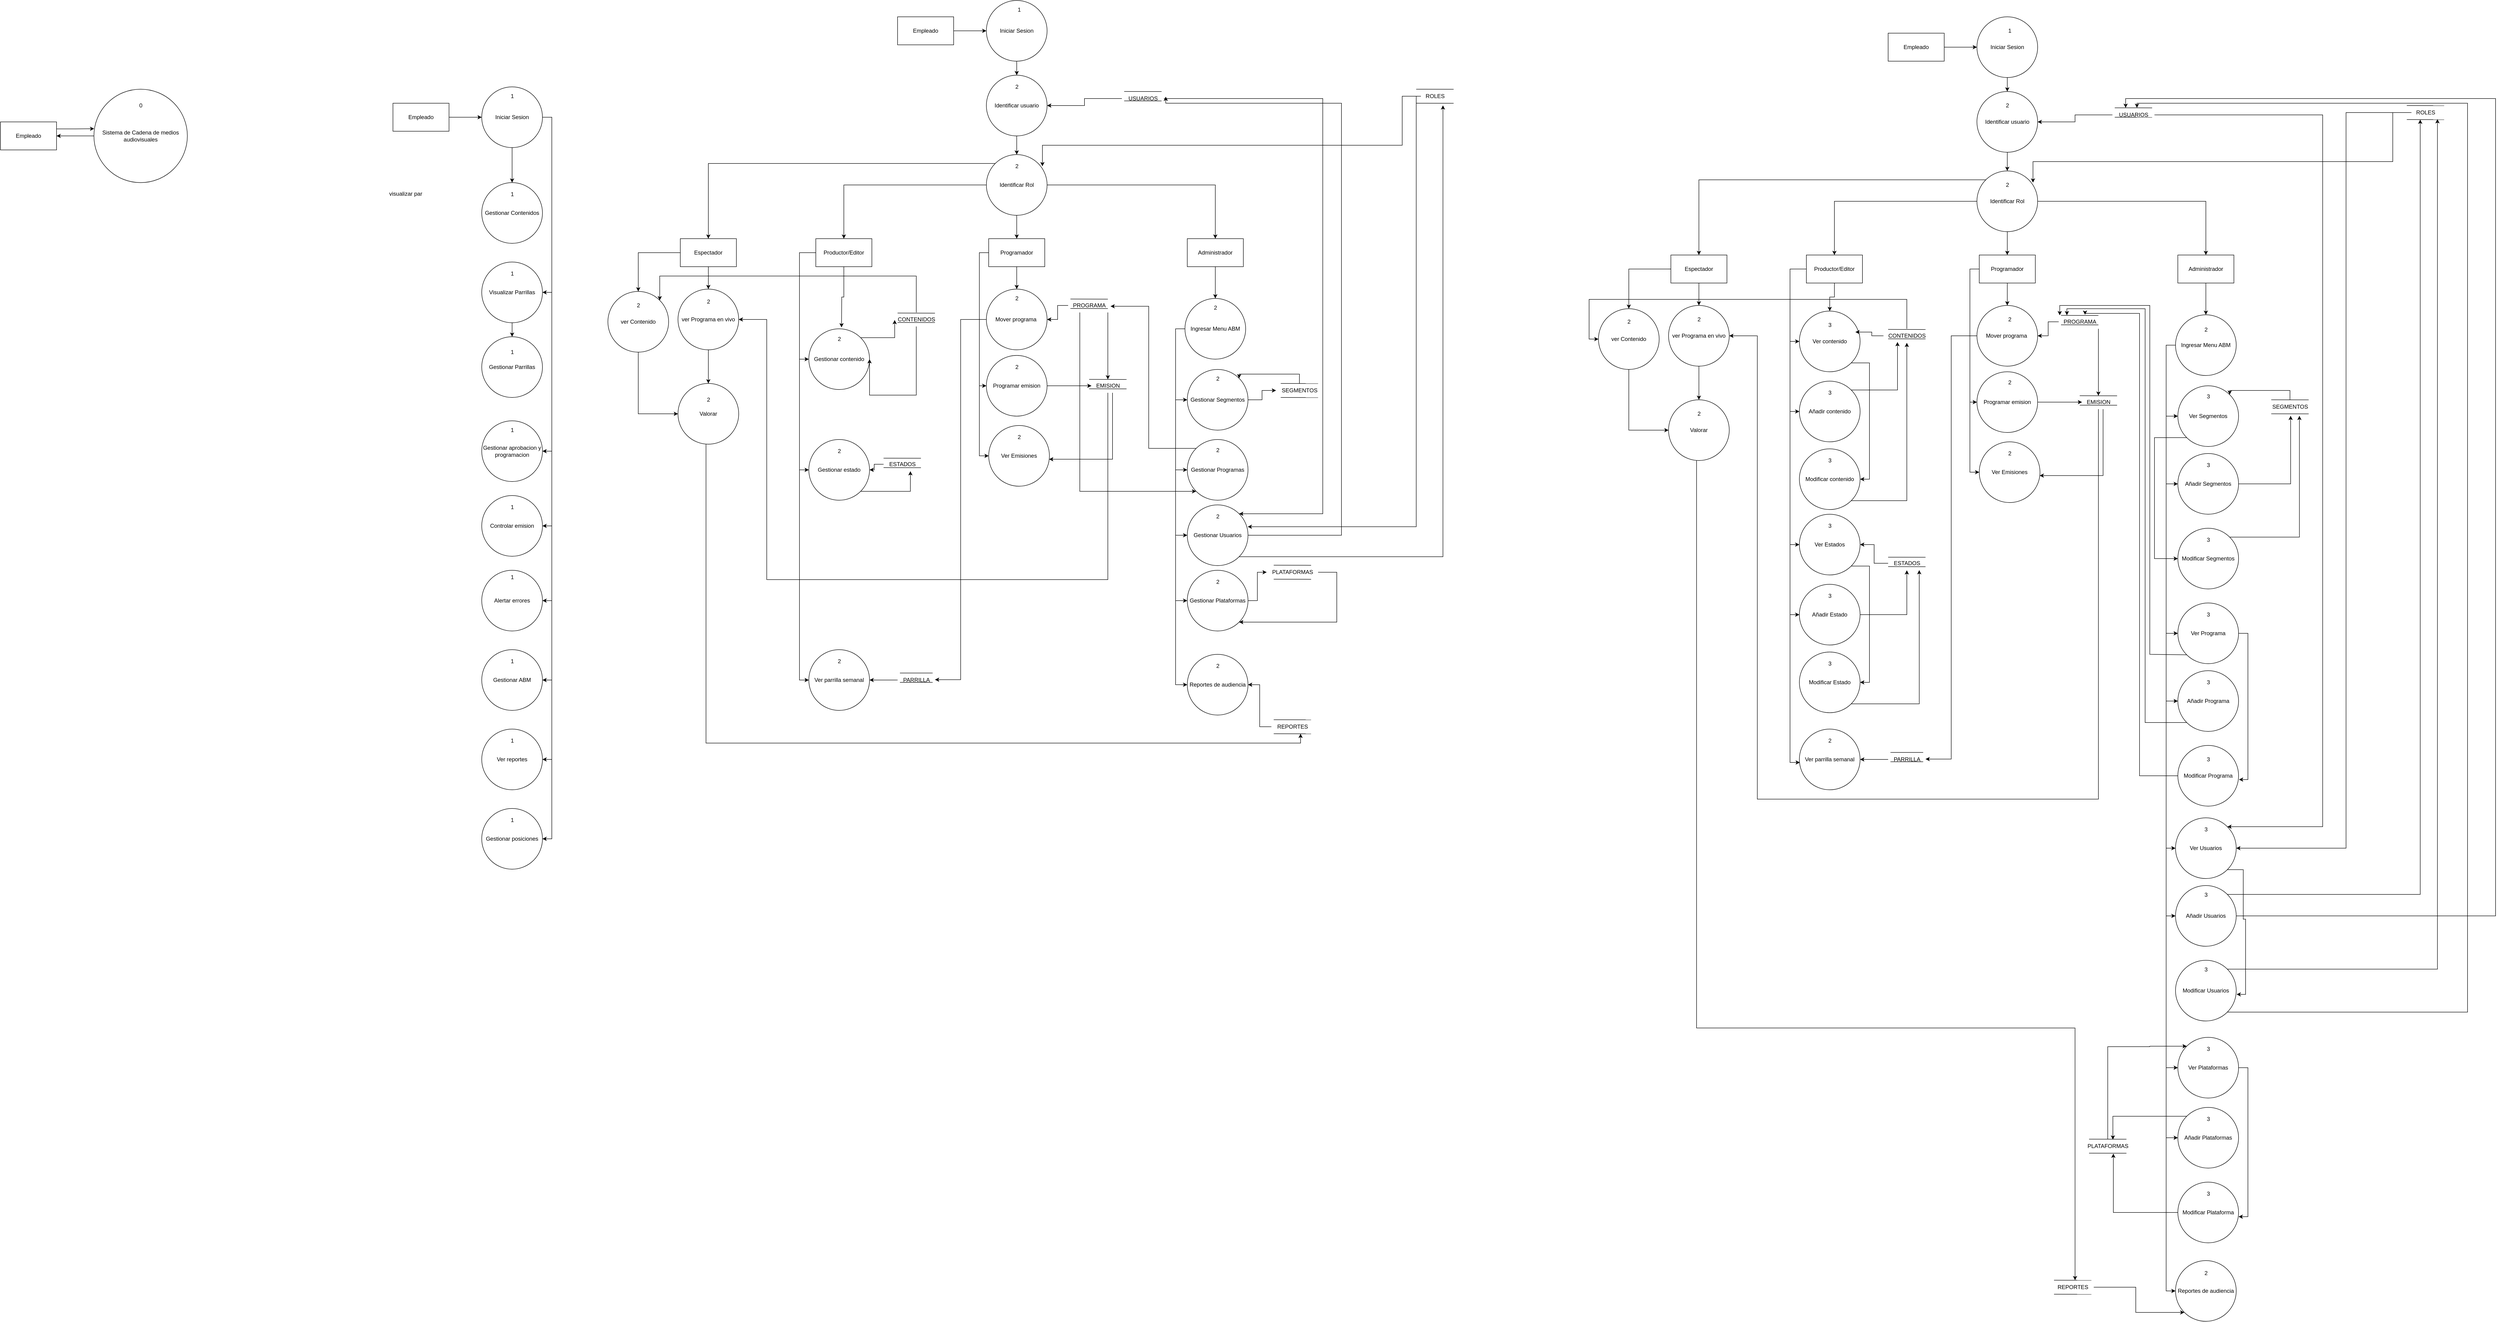<mxfile version="21.2.8" type="device">
  <diagram name="Página-1" id="yC_Nv15zv4otKrWb0r18">
    <mxGraphModel dx="2390" dy="1407" grid="1" gridSize="10" guides="1" tooltips="1" connect="1" arrows="1" fold="1" page="1" pageScale="1" pageWidth="99827" pageHeight="991169" math="0" shadow="0">
      <root>
        <mxCell id="0" />
        <mxCell id="1" parent="0" />
        <mxCell id="aVHQifymBFc_l4_SO7kh-340" style="edgeStyle=orthogonalEdgeStyle;rounded=0;orthogonalLoop=1;jettySize=auto;html=1;exitX=1;exitY=1;exitDx=0;exitDy=0;entryX=1;entryY=0.5;entryDx=0;entryDy=0;" parent="1" edge="1">
          <mxGeometry relative="1" as="geometry">
            <mxPoint x="4581.284" y="1528.284" as="sourcePoint" />
          </mxGeometry>
        </mxCell>
        <mxCell id="aVHQifymBFc_l4_SO7kh-550" style="edgeStyle=orthogonalEdgeStyle;rounded=0;orthogonalLoop=1;jettySize=auto;html=1;exitX=0;exitY=0.5;exitDx=0;exitDy=0;entryX=1;entryY=0.5;entryDx=0;entryDy=0;" parent="1" source="aVHQifymBFc_l4_SO7kh-551" target="aVHQifymBFc_l4_SO7kh-553" edge="1">
          <mxGeometry relative="1" as="geometry" />
        </mxCell>
        <mxCell id="aVHQifymBFc_l4_SO7kh-551" value="Sistema de Cadena de medios audiovisuales" style="ellipse;whiteSpace=wrap;html=1;aspect=fixed;" parent="1" vertex="1">
          <mxGeometry x="5180" y="1660" width="200" height="200" as="geometry" />
        </mxCell>
        <mxCell id="aVHQifymBFc_l4_SO7kh-552" style="edgeStyle=orthogonalEdgeStyle;rounded=0;orthogonalLoop=1;jettySize=auto;html=1;exitX=1;exitY=0.25;exitDx=0;exitDy=0;entryX=0.003;entryY=0.423;entryDx=0;entryDy=0;entryPerimeter=0;" parent="1" source="aVHQifymBFc_l4_SO7kh-553" target="aVHQifymBFc_l4_SO7kh-551" edge="1">
          <mxGeometry relative="1" as="geometry" />
        </mxCell>
        <mxCell id="aVHQifymBFc_l4_SO7kh-553" value="Empleado" style="rounded=0;whiteSpace=wrap;html=1;" parent="1" vertex="1">
          <mxGeometry x="4980" y="1730" width="120" height="60" as="geometry" />
        </mxCell>
        <mxCell id="aVHQifymBFc_l4_SO7kh-554" style="edgeStyle=orthogonalEdgeStyle;rounded=0;orthogonalLoop=1;jettySize=auto;html=1;entryX=0;entryY=0.5;entryDx=0;entryDy=0;" parent="1" source="aVHQifymBFc_l4_SO7kh-555" target="aVHQifymBFc_l4_SO7kh-566" edge="1">
          <mxGeometry relative="1" as="geometry" />
        </mxCell>
        <mxCell id="aVHQifymBFc_l4_SO7kh-555" value="Empleado" style="rounded=0;whiteSpace=wrap;html=1;" parent="1" vertex="1">
          <mxGeometry x="5820" y="1690" width="120" height="60" as="geometry" />
        </mxCell>
        <mxCell id="aVHQifymBFc_l4_SO7kh-556" style="edgeStyle=orthogonalEdgeStyle;rounded=0;orthogonalLoop=1;jettySize=auto;html=1;" parent="1" source="aVHQifymBFc_l4_SO7kh-566" target="aVHQifymBFc_l4_SO7kh-567" edge="1">
          <mxGeometry relative="1" as="geometry" />
        </mxCell>
        <mxCell id="aVHQifymBFc_l4_SO7kh-557" style="edgeStyle=orthogonalEdgeStyle;rounded=0;orthogonalLoop=1;jettySize=auto;html=1;exitX=1;exitY=0.5;exitDx=0;exitDy=0;entryX=1;entryY=0.5;entryDx=0;entryDy=0;" parent="1" source="aVHQifymBFc_l4_SO7kh-566" target="aVHQifymBFc_l4_SO7kh-568" edge="1">
          <mxGeometry relative="1" as="geometry" />
        </mxCell>
        <mxCell id="aVHQifymBFc_l4_SO7kh-558" style="edgeStyle=orthogonalEdgeStyle;rounded=0;orthogonalLoop=1;jettySize=auto;html=1;exitX=1;exitY=0.5;exitDx=0;exitDy=0;entryX=1;entryY=0.5;entryDx=0;entryDy=0;" parent="1" source="aVHQifymBFc_l4_SO7kh-566" target="aVHQifymBFc_l4_SO7kh-569" edge="1">
          <mxGeometry relative="1" as="geometry" />
        </mxCell>
        <mxCell id="aVHQifymBFc_l4_SO7kh-561" style="edgeStyle=orthogonalEdgeStyle;rounded=0;orthogonalLoop=1;jettySize=auto;html=1;exitX=1;exitY=0.5;exitDx=0;exitDy=0;entryX=1;entryY=0.5;entryDx=0;entryDy=0;" parent="1" source="aVHQifymBFc_l4_SO7kh-566" target="aVHQifymBFc_l4_SO7kh-572" edge="1">
          <mxGeometry relative="1" as="geometry" />
        </mxCell>
        <mxCell id="aVHQifymBFc_l4_SO7kh-562" style="edgeStyle=orthogonalEdgeStyle;rounded=0;orthogonalLoop=1;jettySize=auto;html=1;exitX=1;exitY=0.5;exitDx=0;exitDy=0;entryX=1;entryY=0.5;entryDx=0;entryDy=0;" parent="1" source="aVHQifymBFc_l4_SO7kh-566" target="aVHQifymBFc_l4_SO7kh-573" edge="1">
          <mxGeometry relative="1" as="geometry" />
        </mxCell>
        <mxCell id="aVHQifymBFc_l4_SO7kh-563" style="edgeStyle=orthogonalEdgeStyle;rounded=0;orthogonalLoop=1;jettySize=auto;html=1;exitX=1;exitY=0.5;exitDx=0;exitDy=0;entryX=1;entryY=0.5;entryDx=0;entryDy=0;" parent="1" source="aVHQifymBFc_l4_SO7kh-566" target="aVHQifymBFc_l4_SO7kh-574" edge="1">
          <mxGeometry relative="1" as="geometry" />
        </mxCell>
        <mxCell id="aVHQifymBFc_l4_SO7kh-564" style="edgeStyle=orthogonalEdgeStyle;rounded=0;orthogonalLoop=1;jettySize=auto;html=1;exitX=1;exitY=0.5;exitDx=0;exitDy=0;entryX=1;entryY=0.5;entryDx=0;entryDy=0;" parent="1" source="aVHQifymBFc_l4_SO7kh-566" target="aVHQifymBFc_l4_SO7kh-575" edge="1">
          <mxGeometry relative="1" as="geometry" />
        </mxCell>
        <mxCell id="aVHQifymBFc_l4_SO7kh-565" style="edgeStyle=orthogonalEdgeStyle;rounded=0;orthogonalLoop=1;jettySize=auto;html=1;exitX=1;exitY=0.5;exitDx=0;exitDy=0;entryX=1;entryY=0.5;entryDx=0;entryDy=0;" parent="1" source="aVHQifymBFc_l4_SO7kh-566" target="aVHQifymBFc_l4_SO7kh-576" edge="1">
          <mxGeometry relative="1" as="geometry" />
        </mxCell>
        <mxCell id="aVHQifymBFc_l4_SO7kh-566" value="Iniciar Sesion" style="ellipse;whiteSpace=wrap;html=1;aspect=fixed;" parent="1" vertex="1">
          <mxGeometry x="6010" y="1655" width="130" height="130" as="geometry" />
        </mxCell>
        <mxCell id="aVHQifymBFc_l4_SO7kh-567" value="Gestionar Contenidos" style="ellipse;whiteSpace=wrap;html=1;aspect=fixed;" parent="1" vertex="1">
          <mxGeometry x="6010" y="1860" width="130" height="130" as="geometry" />
        </mxCell>
        <mxCell id="pgeDyyS8oXksHp_Y4zWR-24" style="edgeStyle=orthogonalEdgeStyle;rounded=0;orthogonalLoop=1;jettySize=auto;html=1;exitX=0.5;exitY=1;exitDx=0;exitDy=0;entryX=0.5;entryY=0;entryDx=0;entryDy=0;" edge="1" parent="1" source="aVHQifymBFc_l4_SO7kh-568" target="aVHQifymBFc_l4_SO7kh-571">
          <mxGeometry relative="1" as="geometry" />
        </mxCell>
        <mxCell id="aVHQifymBFc_l4_SO7kh-568" value="Visualizar Parrillas" style="ellipse;whiteSpace=wrap;html=1;aspect=fixed;" parent="1" vertex="1">
          <mxGeometry x="6010" y="2030" width="130" height="130" as="geometry" />
        </mxCell>
        <mxCell id="aVHQifymBFc_l4_SO7kh-569" value="Gestionar aprobacion y programacion" style="ellipse;whiteSpace=wrap;html=1;aspect=fixed;" parent="1" vertex="1">
          <mxGeometry x="6010" y="2370" width="130" height="130" as="geometry" />
        </mxCell>
        <mxCell id="aVHQifymBFc_l4_SO7kh-571" value="Gestionar Parrillas" style="ellipse;whiteSpace=wrap;html=1;aspect=fixed;" parent="1" vertex="1">
          <mxGeometry x="6010" y="2190" width="130" height="130" as="geometry" />
        </mxCell>
        <mxCell id="aVHQifymBFc_l4_SO7kh-572" value="Controlar emision" style="ellipse;whiteSpace=wrap;html=1;aspect=fixed;" parent="1" vertex="1">
          <mxGeometry x="6010" y="2530" width="130" height="130" as="geometry" />
        </mxCell>
        <mxCell id="aVHQifymBFc_l4_SO7kh-573" value="Alertar errores" style="ellipse;whiteSpace=wrap;html=1;aspect=fixed;" parent="1" vertex="1">
          <mxGeometry x="6010" y="2690" width="130" height="130" as="geometry" />
        </mxCell>
        <mxCell id="aVHQifymBFc_l4_SO7kh-574" value="Gestionar ABM" style="ellipse;whiteSpace=wrap;html=1;aspect=fixed;" parent="1" vertex="1">
          <mxGeometry x="6010" y="2860" width="130" height="130" as="geometry" />
        </mxCell>
        <mxCell id="aVHQifymBFc_l4_SO7kh-575" value="Ver reportes" style="ellipse;whiteSpace=wrap;html=1;aspect=fixed;" parent="1" vertex="1">
          <mxGeometry x="6010" y="3030" width="130" height="130" as="geometry" />
        </mxCell>
        <mxCell id="aVHQifymBFc_l4_SO7kh-576" value="Gestionar posiciones" style="ellipse;whiteSpace=wrap;html=1;aspect=fixed;" parent="1" vertex="1">
          <mxGeometry x="6010" y="3200" width="130" height="130" as="geometry" />
        </mxCell>
        <mxCell id="aVHQifymBFc_l4_SO7kh-577" style="edgeStyle=orthogonalEdgeStyle;rounded=0;orthogonalLoop=1;jettySize=auto;html=1;entryX=0;entryY=0.5;entryDx=0;entryDy=0;" parent="1" source="aVHQifymBFc_l4_SO7kh-578" target="aVHQifymBFc_l4_SO7kh-580" edge="1">
          <mxGeometry relative="1" as="geometry" />
        </mxCell>
        <mxCell id="aVHQifymBFc_l4_SO7kh-578" value="Empleado" style="rounded=0;whiteSpace=wrap;html=1;" parent="1" vertex="1">
          <mxGeometry x="6900" y="1505" width="120" height="60" as="geometry" />
        </mxCell>
        <mxCell id="aVHQifymBFc_l4_SO7kh-579" style="edgeStyle=orthogonalEdgeStyle;rounded=0;orthogonalLoop=1;jettySize=auto;html=1;exitX=0.5;exitY=1;exitDx=0;exitDy=0;entryX=0.5;entryY=0;entryDx=0;entryDy=0;" parent="1" source="aVHQifymBFc_l4_SO7kh-580" target="aVHQifymBFc_l4_SO7kh-590" edge="1">
          <mxGeometry relative="1" as="geometry" />
        </mxCell>
        <mxCell id="aVHQifymBFc_l4_SO7kh-580" value="Iniciar Sesion" style="ellipse;whiteSpace=wrap;html=1;aspect=fixed;" parent="1" vertex="1">
          <mxGeometry x="7090" y="1470" width="130" height="130" as="geometry" />
        </mxCell>
        <mxCell id="aVHQifymBFc_l4_SO7kh-583" value="Ver parrilla semanal" style="ellipse;whiteSpace=wrap;html=1;aspect=fixed;" parent="1" vertex="1">
          <mxGeometry x="6710" y="2860" width="130" height="130" as="geometry" />
        </mxCell>
        <mxCell id="aVHQifymBFc_l4_SO7kh-584" value="Gestionar estado" style="ellipse;whiteSpace=wrap;html=1;aspect=fixed;" parent="1" vertex="1">
          <mxGeometry x="6710" y="2410" width="130" height="130" as="geometry" />
        </mxCell>
        <mxCell id="aVHQifymBFc_l4_SO7kh-585" style="edgeStyle=orthogonalEdgeStyle;rounded=0;orthogonalLoop=1;jettySize=auto;html=1;exitX=0;exitY=0.5;exitDx=0;exitDy=0;entryX=1;entryY=0.474;entryDx=0;entryDy=0;entryPerimeter=0;" parent="1" source="aVHQifymBFc_l4_SO7kh-586" target="aVHQifymBFc_l4_SO7kh-621" edge="1">
          <mxGeometry relative="1" as="geometry" />
        </mxCell>
        <mxCell id="aVHQifymBFc_l4_SO7kh-586" value="Mover programa&amp;nbsp;" style="ellipse;whiteSpace=wrap;html=1;aspect=fixed;" parent="1" vertex="1">
          <mxGeometry x="7090" y="2088" width="130" height="130" as="geometry" />
        </mxCell>
        <mxCell id="aVHQifymBFc_l4_SO7kh-589" style="edgeStyle=orthogonalEdgeStyle;rounded=0;orthogonalLoop=1;jettySize=auto;html=1;" parent="1" source="aVHQifymBFc_l4_SO7kh-671" target="aVHQifymBFc_l4_SO7kh-605" edge="1">
          <mxGeometry relative="1" as="geometry" />
        </mxCell>
        <mxCell id="aVHQifymBFc_l4_SO7kh-590" value="Identificar usuario" style="ellipse;whiteSpace=wrap;html=1;aspect=fixed;" parent="1" vertex="1">
          <mxGeometry x="7090" y="1630" width="130" height="130" as="geometry" />
        </mxCell>
        <mxCell id="aVHQifymBFc_l4_SO7kh-591" value="" style="endArrow=none;html=1;rounded=0;" parent="1" edge="1">
          <mxGeometry width="50" height="50" relative="1" as="geometry">
            <mxPoint x="7385" y="1664.84" as="sourcePoint" />
            <mxPoint x="7465" y="1665" as="targetPoint" />
            <Array as="points">
              <mxPoint x="7385" y="1664.84" />
            </Array>
          </mxGeometry>
        </mxCell>
        <mxCell id="aVHQifymBFc_l4_SO7kh-592" value="" style="endArrow=none;html=1;rounded=0;" parent="1" edge="1">
          <mxGeometry width="50" height="50" relative="1" as="geometry">
            <mxPoint x="7385" y="1685" as="sourcePoint" />
            <mxPoint x="7465" y="1685.16" as="targetPoint" />
            <Array as="points">
              <mxPoint x="7385" y="1685" />
            </Array>
          </mxGeometry>
        </mxCell>
        <mxCell id="aVHQifymBFc_l4_SO7kh-593" style="edgeStyle=orthogonalEdgeStyle;rounded=0;orthogonalLoop=1;jettySize=auto;html=1;entryX=1;entryY=0.5;entryDx=0;entryDy=0;" parent="1" source="aVHQifymBFc_l4_SO7kh-653" target="aVHQifymBFc_l4_SO7kh-590" edge="1">
          <mxGeometry relative="1" as="geometry" />
        </mxCell>
        <mxCell id="aVHQifymBFc_l4_SO7kh-594" style="edgeStyle=orthogonalEdgeStyle;rounded=0;orthogonalLoop=1;jettySize=auto;html=1;exitX=0.5;exitY=1;exitDx=0;exitDy=0;" parent="1" source="aVHQifymBFc_l4_SO7kh-599" edge="1">
          <mxGeometry relative="1" as="geometry">
            <mxPoint x="6780" y="2170" as="targetPoint" />
          </mxGeometry>
        </mxCell>
        <mxCell id="aVHQifymBFc_l4_SO7kh-595" style="edgeStyle=orthogonalEdgeStyle;rounded=0;orthogonalLoop=1;jettySize=auto;html=1;exitX=0;exitY=0.5;exitDx=0;exitDy=0;entryX=0;entryY=0.5;entryDx=0;entryDy=0;" parent="1" source="aVHQifymBFc_l4_SO7kh-599" target="aVHQifymBFc_l4_SO7kh-606" edge="1">
          <mxGeometry relative="1" as="geometry" />
        </mxCell>
        <mxCell id="aVHQifymBFc_l4_SO7kh-596" style="edgeStyle=orthogonalEdgeStyle;rounded=0;orthogonalLoop=1;jettySize=auto;html=1;exitX=0;exitY=0.5;exitDx=0;exitDy=0;entryX=0;entryY=0.5;entryDx=0;entryDy=0;" parent="1" source="aVHQifymBFc_l4_SO7kh-599" target="aVHQifymBFc_l4_SO7kh-584" edge="1">
          <mxGeometry relative="1" as="geometry">
            <mxPoint x="6680" y="2410" as="targetPoint" />
          </mxGeometry>
        </mxCell>
        <mxCell id="aVHQifymBFc_l4_SO7kh-598" style="edgeStyle=orthogonalEdgeStyle;rounded=0;orthogonalLoop=1;jettySize=auto;html=1;exitX=0;exitY=0.5;exitDx=0;exitDy=0;entryX=0;entryY=0.5;entryDx=0;entryDy=0;" parent="1" source="aVHQifymBFc_l4_SO7kh-599" target="aVHQifymBFc_l4_SO7kh-583" edge="1">
          <mxGeometry relative="1" as="geometry" />
        </mxCell>
        <mxCell id="aVHQifymBFc_l4_SO7kh-599" value="Productor/Editor" style="rounded=0;whiteSpace=wrap;html=1;" parent="1" vertex="1">
          <mxGeometry x="6725" y="1980" width="120" height="60" as="geometry" />
        </mxCell>
        <mxCell id="aVHQifymBFc_l4_SO7kh-600" style="edgeStyle=orthogonalEdgeStyle;rounded=0;orthogonalLoop=1;jettySize=auto;html=1;exitX=0.5;exitY=1;exitDx=0;exitDy=0;entryX=0.5;entryY=0;entryDx=0;entryDy=0;" parent="1" source="aVHQifymBFc_l4_SO7kh-603" target="aVHQifymBFc_l4_SO7kh-586" edge="1">
          <mxGeometry relative="1" as="geometry" />
        </mxCell>
        <mxCell id="aVHQifymBFc_l4_SO7kh-601" style="edgeStyle=orthogonalEdgeStyle;rounded=0;orthogonalLoop=1;jettySize=auto;html=1;exitX=0;exitY=0.5;exitDx=0;exitDy=0;entryX=0;entryY=0.5;entryDx=0;entryDy=0;" parent="1" source="aVHQifymBFc_l4_SO7kh-603" target="aVHQifymBFc_l4_SO7kh-627" edge="1">
          <mxGeometry relative="1" as="geometry" />
        </mxCell>
        <mxCell id="aVHQifymBFc_l4_SO7kh-602" style="edgeStyle=orthogonalEdgeStyle;rounded=0;orthogonalLoop=1;jettySize=auto;html=1;exitX=0;exitY=0.5;exitDx=0;exitDy=0;entryX=0;entryY=0.5;entryDx=0;entryDy=0;" parent="1" source="aVHQifymBFc_l4_SO7kh-603" target="aVHQifymBFc_l4_SO7kh-664" edge="1">
          <mxGeometry relative="1" as="geometry" />
        </mxCell>
        <mxCell id="aVHQifymBFc_l4_SO7kh-603" value="Programador" style="rounded=0;whiteSpace=wrap;html=1;" parent="1" vertex="1">
          <mxGeometry x="7095" y="1980" width="120" height="60" as="geometry" />
        </mxCell>
        <mxCell id="aVHQifymBFc_l4_SO7kh-604" style="edgeStyle=orthogonalEdgeStyle;rounded=0;orthogonalLoop=1;jettySize=auto;html=1;exitX=0.5;exitY=1;exitDx=0;exitDy=0;" parent="1" source="aVHQifymBFc_l4_SO7kh-605" target="aVHQifymBFc_l4_SO7kh-636" edge="1">
          <mxGeometry relative="1" as="geometry" />
        </mxCell>
        <mxCell id="aVHQifymBFc_l4_SO7kh-605" value="Administrador" style="rounded=0;whiteSpace=wrap;html=1;" parent="1" vertex="1">
          <mxGeometry x="7520" y="1980" width="120" height="60" as="geometry" />
        </mxCell>
        <mxCell id="aVHQifymBFc_l4_SO7kh-606" value="Gestionar contenido" style="ellipse;whiteSpace=wrap;html=1;aspect=fixed;" parent="1" vertex="1">
          <mxGeometry x="6710" y="2173" width="130" height="130" as="geometry" />
        </mxCell>
        <mxCell id="aVHQifymBFc_l4_SO7kh-609" value="2" style="text;html=1;align=center;verticalAlign=middle;resizable=0;points=[];autosize=1;strokeColor=none;fillColor=none;" parent="1" vertex="1">
          <mxGeometry x="6760" y="2870" width="30" height="30" as="geometry" />
        </mxCell>
        <mxCell id="aVHQifymBFc_l4_SO7kh-610" value="" style="endArrow=none;html=1;rounded=0;" parent="1" edge="1">
          <mxGeometry width="50" height="50" relative="1" as="geometry">
            <mxPoint x="6900" y="2139.3" as="sourcePoint" />
            <mxPoint x="6980" y="2139.46" as="targetPoint" />
            <Array as="points">
              <mxPoint x="6900" y="2139.3" />
            </Array>
          </mxGeometry>
        </mxCell>
        <mxCell id="aVHQifymBFc_l4_SO7kh-611" value="" style="endArrow=none;html=1;rounded=0;" parent="1" edge="1">
          <mxGeometry width="50" height="50" relative="1" as="geometry">
            <mxPoint x="6900" y="2159.46" as="sourcePoint" />
            <mxPoint x="6980" y="2159.62" as="targetPoint" />
            <Array as="points">
              <mxPoint x="6900" y="2159.46" />
            </Array>
          </mxGeometry>
        </mxCell>
        <mxCell id="aVHQifymBFc_l4_SO7kh-612" style="edgeStyle=orthogonalEdgeStyle;rounded=0;orthogonalLoop=1;jettySize=auto;html=1;entryX=1;entryY=0.5;entryDx=0;entryDy=0;" parent="1" source="aVHQifymBFc_l4_SO7kh-613" target="aVHQifymBFc_l4_SO7kh-606" edge="1">
          <mxGeometry relative="1" as="geometry">
            <Array as="points">
              <mxPoint x="6940" y="2315" />
            </Array>
          </mxGeometry>
        </mxCell>
        <mxCell id="pgeDyyS8oXksHp_Y4zWR-33" style="edgeStyle=orthogonalEdgeStyle;rounded=0;orthogonalLoop=1;jettySize=auto;html=1;entryX=1;entryY=0;entryDx=0;entryDy=0;" edge="1" parent="1" source="aVHQifymBFc_l4_SO7kh-613" target="pgeDyyS8oXksHp_Y4zWR-30">
          <mxGeometry relative="1" as="geometry">
            <Array as="points">
              <mxPoint x="6940" y="2060" />
              <mxPoint x="6391" y="2060" />
            </Array>
          </mxGeometry>
        </mxCell>
        <mxCell id="aVHQifymBFc_l4_SO7kh-613" value="CONTENIDOS" style="text;html=1;align=center;verticalAlign=middle;resizable=0;points=[];autosize=1;strokeColor=none;fillColor=none;" parent="1" vertex="1">
          <mxGeometry x="6890" y="2138" width="100" height="30" as="geometry" />
        </mxCell>
        <mxCell id="aVHQifymBFc_l4_SO7kh-614" value="" style="endArrow=none;html=1;rounded=0;" parent="1" edge="1">
          <mxGeometry width="50" height="50" relative="1" as="geometry">
            <mxPoint x="6870" y="2450" as="sourcePoint" />
            <mxPoint x="6950" y="2450.16" as="targetPoint" />
            <Array as="points">
              <mxPoint x="6870" y="2450" />
            </Array>
          </mxGeometry>
        </mxCell>
        <mxCell id="aVHQifymBFc_l4_SO7kh-615" value="" style="endArrow=none;html=1;rounded=0;" parent="1" edge="1">
          <mxGeometry width="50" height="50" relative="1" as="geometry">
            <mxPoint x="6870" y="2470.16" as="sourcePoint" />
            <mxPoint x="6950" y="2470.32" as="targetPoint" />
            <Array as="points">
              <mxPoint x="6870" y="2470.16" />
            </Array>
          </mxGeometry>
        </mxCell>
        <mxCell id="aVHQifymBFc_l4_SO7kh-616" style="edgeStyle=orthogonalEdgeStyle;rounded=0;orthogonalLoop=1;jettySize=auto;html=1;" parent="1" source="aVHQifymBFc_l4_SO7kh-617" target="aVHQifymBFc_l4_SO7kh-584" edge="1">
          <mxGeometry relative="1" as="geometry" />
        </mxCell>
        <mxCell id="aVHQifymBFc_l4_SO7kh-617" value="ESTADOS" style="text;html=1;align=center;verticalAlign=middle;resizable=0;points=[];autosize=1;strokeColor=none;fillColor=none;" parent="1" vertex="1">
          <mxGeometry x="6870" y="2448" width="80" height="30" as="geometry" />
        </mxCell>
        <mxCell id="aVHQifymBFc_l4_SO7kh-618" value="" style="endArrow=none;html=1;rounded=0;" parent="1" edge="1">
          <mxGeometry width="50" height="50" relative="1" as="geometry">
            <mxPoint x="6905" y="2910" as="sourcePoint" />
            <mxPoint x="6975" y="2910" as="targetPoint" />
          </mxGeometry>
        </mxCell>
        <mxCell id="aVHQifymBFc_l4_SO7kh-619" value="" style="endArrow=none;html=1;rounded=0;" parent="1" edge="1">
          <mxGeometry width="50" height="50" relative="1" as="geometry">
            <mxPoint x="6905" y="2930" as="sourcePoint" />
            <mxPoint x="6975" y="2930" as="targetPoint" />
          </mxGeometry>
        </mxCell>
        <mxCell id="aVHQifymBFc_l4_SO7kh-620" style="edgeStyle=orthogonalEdgeStyle;rounded=0;orthogonalLoop=1;jettySize=auto;html=1;entryX=1;entryY=0.5;entryDx=0;entryDy=0;" parent="1" source="aVHQifymBFc_l4_SO7kh-621" target="aVHQifymBFc_l4_SO7kh-583" edge="1">
          <mxGeometry relative="1" as="geometry" />
        </mxCell>
        <mxCell id="aVHQifymBFc_l4_SO7kh-621" value="PARRILLA" style="text;html=1;align=center;verticalAlign=middle;resizable=0;points=[];autosize=1;strokeColor=none;fillColor=none;" parent="1" vertex="1">
          <mxGeometry x="6900" y="2910" width="80" height="30" as="geometry" />
        </mxCell>
        <mxCell id="aVHQifymBFc_l4_SO7kh-622" value="" style="endArrow=none;html=1;rounded=0;" parent="1" edge="1">
          <mxGeometry width="50" height="50" relative="1" as="geometry">
            <mxPoint x="7270" y="2109.3" as="sourcePoint" />
            <mxPoint x="7350" y="2109.46" as="targetPoint" />
            <Array as="points">
              <mxPoint x="7270" y="2109.3" />
            </Array>
          </mxGeometry>
        </mxCell>
        <mxCell id="aVHQifymBFc_l4_SO7kh-623" value="" style="endArrow=none;html=1;rounded=0;" parent="1" edge="1">
          <mxGeometry width="50" height="50" relative="1" as="geometry">
            <mxPoint x="7270" y="2129.46" as="sourcePoint" />
            <mxPoint x="7350" y="2129.62" as="targetPoint" />
            <Array as="points">
              <mxPoint x="7270" y="2129.46" />
            </Array>
          </mxGeometry>
        </mxCell>
        <mxCell id="aVHQifymBFc_l4_SO7kh-624" style="edgeStyle=orthogonalEdgeStyle;rounded=0;orthogonalLoop=1;jettySize=auto;html=1;" parent="1" source="aVHQifymBFc_l4_SO7kh-625" target="aVHQifymBFc_l4_SO7kh-586" edge="1">
          <mxGeometry relative="1" as="geometry" />
        </mxCell>
        <mxCell id="aVHQifymBFc_l4_SO7kh-684" style="edgeStyle=orthogonalEdgeStyle;rounded=0;orthogonalLoop=1;jettySize=auto;html=1;entryX=0;entryY=1;entryDx=0;entryDy=0;" parent="1" source="aVHQifymBFc_l4_SO7kh-625" target="aVHQifymBFc_l4_SO7kh-639" edge="1">
          <mxGeometry relative="1" as="geometry">
            <Array as="points">
              <mxPoint x="7290" y="2521" />
            </Array>
          </mxGeometry>
        </mxCell>
        <mxCell id="aVHQifymBFc_l4_SO7kh-625" value="PROGRAMA" style="text;html=1;align=center;verticalAlign=middle;resizable=0;points=[];autosize=1;strokeColor=none;fillColor=none;" parent="1" vertex="1">
          <mxGeometry x="7265" y="2108" width="90" height="30" as="geometry" />
        </mxCell>
        <mxCell id="aVHQifymBFc_l4_SO7kh-626" style="edgeStyle=orthogonalEdgeStyle;rounded=0;orthogonalLoop=1;jettySize=auto;html=1;" parent="1" source="aVHQifymBFc_l4_SO7kh-627" target="aVHQifymBFc_l4_SO7kh-663" edge="1">
          <mxGeometry relative="1" as="geometry" />
        </mxCell>
        <mxCell id="aVHQifymBFc_l4_SO7kh-627" value="Programar emision" style="ellipse;whiteSpace=wrap;html=1;aspect=fixed;" parent="1" vertex="1">
          <mxGeometry x="7090" y="2230" width="130" height="130" as="geometry" />
        </mxCell>
        <mxCell id="aVHQifymBFc_l4_SO7kh-628" style="edgeStyle=orthogonalEdgeStyle;rounded=0;orthogonalLoop=1;jettySize=auto;html=1;exitX=0;exitY=0.5;exitDx=0;exitDy=0;entryX=0;entryY=0.5;entryDx=0;entryDy=0;" parent="1" source="aVHQifymBFc_l4_SO7kh-636" target="aVHQifymBFc_l4_SO7kh-641" edge="1">
          <mxGeometry relative="1" as="geometry" />
        </mxCell>
        <mxCell id="aVHQifymBFc_l4_SO7kh-629" style="edgeStyle=orthogonalEdgeStyle;rounded=0;orthogonalLoop=1;jettySize=auto;html=1;exitX=0;exitY=0.5;exitDx=0;exitDy=0;entryX=0;entryY=0.5;entryDx=0;entryDy=0;" parent="1" source="aVHQifymBFc_l4_SO7kh-636" target="aVHQifymBFc_l4_SO7kh-639" edge="1">
          <mxGeometry relative="1" as="geometry" />
        </mxCell>
        <mxCell id="aVHQifymBFc_l4_SO7kh-630" style="edgeStyle=orthogonalEdgeStyle;rounded=0;orthogonalLoop=1;jettySize=auto;html=1;exitX=0;exitY=0.5;exitDx=0;exitDy=0;entryX=0;entryY=0.5;entryDx=0;entryDy=0;" parent="1" source="aVHQifymBFc_l4_SO7kh-636" target="aVHQifymBFc_l4_SO7kh-643" edge="1">
          <mxGeometry relative="1" as="geometry" />
        </mxCell>
        <mxCell id="aVHQifymBFc_l4_SO7kh-633" style="edgeStyle=orthogonalEdgeStyle;rounded=0;orthogonalLoop=1;jettySize=auto;html=1;exitX=0;exitY=0.5;exitDx=0;exitDy=0;entryX=0;entryY=0.5;entryDx=0;entryDy=0;" parent="1" source="aVHQifymBFc_l4_SO7kh-636" target="aVHQifymBFc_l4_SO7kh-645" edge="1">
          <mxGeometry relative="1" as="geometry" />
        </mxCell>
        <mxCell id="aVHQifymBFc_l4_SO7kh-634" style="edgeStyle=orthogonalEdgeStyle;rounded=0;orthogonalLoop=1;jettySize=auto;html=1;exitX=0;exitY=0.5;exitDx=0;exitDy=0;entryX=0;entryY=0.5;entryDx=0;entryDy=0;" parent="1" source="aVHQifymBFc_l4_SO7kh-636" target="aVHQifymBFc_l4_SO7kh-637" edge="1">
          <mxGeometry relative="1" as="geometry" />
        </mxCell>
        <mxCell id="aVHQifymBFc_l4_SO7kh-636" value="Ingresar Menu ABM" style="ellipse;whiteSpace=wrap;html=1;aspect=fixed;" parent="1" vertex="1">
          <mxGeometry x="7515" y="2108" width="130" height="130" as="geometry" />
        </mxCell>
        <mxCell id="aVHQifymBFc_l4_SO7kh-637" value="Reportes de audiencia" style="ellipse;whiteSpace=wrap;html=1;aspect=fixed;" parent="1" vertex="1">
          <mxGeometry x="7520" y="2870" width="130" height="130" as="geometry" />
        </mxCell>
        <mxCell id="aVHQifymBFc_l4_SO7kh-638" style="edgeStyle=orthogonalEdgeStyle;rounded=0;orthogonalLoop=1;jettySize=auto;html=1;exitX=0;exitY=0;exitDx=0;exitDy=0;entryX=1.008;entryY=0.559;entryDx=0;entryDy=0;entryPerimeter=0;" parent="1" source="aVHQifymBFc_l4_SO7kh-639" target="aVHQifymBFc_l4_SO7kh-625" edge="1">
          <mxGeometry relative="1" as="geometry" />
        </mxCell>
        <mxCell id="aVHQifymBFc_l4_SO7kh-639" value="Gestionar Programas" style="ellipse;whiteSpace=wrap;html=1;aspect=fixed;" parent="1" vertex="1">
          <mxGeometry x="7520" y="2410" width="130" height="130" as="geometry" />
        </mxCell>
        <mxCell id="aVHQifymBFc_l4_SO7kh-640" style="edgeStyle=orthogonalEdgeStyle;rounded=0;orthogonalLoop=1;jettySize=auto;html=1;exitX=1;exitY=0.5;exitDx=0;exitDy=0;" parent="1" source="aVHQifymBFc_l4_SO7kh-641" target="aVHQifymBFc_l4_SO7kh-670" edge="1">
          <mxGeometry relative="1" as="geometry" />
        </mxCell>
        <mxCell id="aVHQifymBFc_l4_SO7kh-641" value="Gestionar Segmentos" style="ellipse;whiteSpace=wrap;html=1;aspect=fixed;" parent="1" vertex="1">
          <mxGeometry x="7520" y="2260" width="130" height="130" as="geometry" />
        </mxCell>
        <mxCell id="aVHQifymBFc_l4_SO7kh-642" style="edgeStyle=orthogonalEdgeStyle;rounded=0;orthogonalLoop=1;jettySize=auto;html=1;entryX=1.044;entryY=0.367;entryDx=0;entryDy=0;entryPerimeter=0;" parent="1" source="aVHQifymBFc_l4_SO7kh-643" target="aVHQifymBFc_l4_SO7kh-653" edge="1">
          <mxGeometry relative="1" as="geometry">
            <Array as="points">
              <mxPoint x="7850" y="2615" />
              <mxPoint x="7850" y="1690" />
              <mxPoint x="7474" y="1690" />
            </Array>
          </mxGeometry>
        </mxCell>
        <mxCell id="aVHQifymBFc_l4_SO7kh-643" value="Gestionar Usuarios" style="ellipse;whiteSpace=wrap;html=1;aspect=fixed;" parent="1" vertex="1">
          <mxGeometry x="7520" y="2550" width="130" height="130" as="geometry" />
        </mxCell>
        <mxCell id="aVHQifymBFc_l4_SO7kh-644" style="edgeStyle=orthogonalEdgeStyle;rounded=0;orthogonalLoop=1;jettySize=auto;html=1;" parent="1" source="aVHQifymBFc_l4_SO7kh-645" target="aVHQifymBFc_l4_SO7kh-659" edge="1">
          <mxGeometry relative="1" as="geometry" />
        </mxCell>
        <mxCell id="aVHQifymBFc_l4_SO7kh-645" value="Gestionar Plataformas" style="ellipse;whiteSpace=wrap;html=1;aspect=fixed;" parent="1" vertex="1">
          <mxGeometry x="7520" y="2690" width="130" height="130" as="geometry" />
        </mxCell>
        <mxCell id="aVHQifymBFc_l4_SO7kh-648" value="" style="endArrow=none;html=1;rounded=0;" parent="1" edge="1">
          <mxGeometry width="50" height="50" relative="1" as="geometry">
            <mxPoint x="7705" y="3010" as="sourcePoint" />
            <mxPoint x="7785" y="3010.16" as="targetPoint" />
            <Array as="points">
              <mxPoint x="7705" y="3010" />
            </Array>
          </mxGeometry>
        </mxCell>
        <mxCell id="aVHQifymBFc_l4_SO7kh-649" value="" style="endArrow=none;html=1;rounded=0;" parent="1" edge="1">
          <mxGeometry width="50" height="50" relative="1" as="geometry">
            <mxPoint x="7705" y="3040" as="sourcePoint" />
            <mxPoint x="7785" y="3040.16" as="targetPoint" />
            <Array as="points">
              <mxPoint x="7705" y="3040" />
            </Array>
          </mxGeometry>
        </mxCell>
        <mxCell id="aVHQifymBFc_l4_SO7kh-650" style="edgeStyle=orthogonalEdgeStyle;rounded=0;orthogonalLoop=1;jettySize=auto;html=1;entryX=1;entryY=0.5;entryDx=0;entryDy=0;" parent="1" source="aVHQifymBFc_l4_SO7kh-651" target="aVHQifymBFc_l4_SO7kh-637" edge="1">
          <mxGeometry relative="1" as="geometry" />
        </mxCell>
        <mxCell id="aVHQifymBFc_l4_SO7kh-651" value="REPORTES" style="text;html=1;align=center;verticalAlign=middle;resizable=0;points=[];autosize=1;strokeColor=none;fillColor=none;" parent="1" vertex="1">
          <mxGeometry x="7700" y="3010" width="90" height="30" as="geometry" />
        </mxCell>
        <mxCell id="aVHQifymBFc_l4_SO7kh-652" value="" style="endArrow=none;html=1;rounded=0;" parent="1" target="aVHQifymBFc_l4_SO7kh-653" edge="1">
          <mxGeometry width="50" height="50" relative="1" as="geometry">
            <mxPoint x="7380" y="1694.92" as="sourcePoint" />
            <mxPoint x="7460" y="1695.08" as="targetPoint" />
            <Array as="points" />
          </mxGeometry>
        </mxCell>
        <mxCell id="aVHQifymBFc_l4_SO7kh-683" style="edgeStyle=orthogonalEdgeStyle;rounded=0;orthogonalLoop=1;jettySize=auto;html=1;entryX=1;entryY=0;entryDx=0;entryDy=0;" parent="1" source="aVHQifymBFc_l4_SO7kh-653" target="aVHQifymBFc_l4_SO7kh-643" edge="1">
          <mxGeometry relative="1" as="geometry">
            <Array as="points">
              <mxPoint x="7810" y="1680" />
              <mxPoint x="7810" y="2569" />
            </Array>
          </mxGeometry>
        </mxCell>
        <mxCell id="aVHQifymBFc_l4_SO7kh-653" value="USUARIOS" style="text;html=1;align=center;verticalAlign=middle;resizable=0;points=[];autosize=1;strokeColor=none;fillColor=none;" parent="1" vertex="1">
          <mxGeometry x="7380" y="1665" width="90" height="30" as="geometry" />
        </mxCell>
        <mxCell id="aVHQifymBFc_l4_SO7kh-656" value="" style="endArrow=none;html=1;rounded=0;" parent="1" edge="1">
          <mxGeometry width="50" height="50" relative="1" as="geometry">
            <mxPoint x="7705" y="2679.17" as="sourcePoint" />
            <mxPoint x="7785" y="2679.33" as="targetPoint" />
            <Array as="points">
              <mxPoint x="7705" y="2679.17" />
            </Array>
          </mxGeometry>
        </mxCell>
        <mxCell id="aVHQifymBFc_l4_SO7kh-657" value="" style="endArrow=none;html=1;rounded=0;" parent="1" edge="1">
          <mxGeometry width="50" height="50" relative="1" as="geometry">
            <mxPoint x="7705" y="2709.17" as="sourcePoint" />
            <mxPoint x="7785" y="2709.33" as="targetPoint" />
            <Array as="points">
              <mxPoint x="7705" y="2709.17" />
            </Array>
          </mxGeometry>
        </mxCell>
        <mxCell id="aVHQifymBFc_l4_SO7kh-658" style="edgeStyle=orthogonalEdgeStyle;rounded=0;orthogonalLoop=1;jettySize=auto;html=1;entryX=1;entryY=1;entryDx=0;entryDy=0;" parent="1" source="aVHQifymBFc_l4_SO7kh-659" target="aVHQifymBFc_l4_SO7kh-645" edge="1">
          <mxGeometry relative="1" as="geometry">
            <Array as="points">
              <mxPoint x="7840" y="2694" />
              <mxPoint x="7840" y="2801" />
            </Array>
          </mxGeometry>
        </mxCell>
        <mxCell id="aVHQifymBFc_l4_SO7kh-659" value="PLATAFORMAS" style="text;html=1;align=center;verticalAlign=middle;resizable=0;points=[];autosize=1;strokeColor=none;fillColor=none;" parent="1" vertex="1">
          <mxGeometry x="7690" y="2679.17" width="110" height="30" as="geometry" />
        </mxCell>
        <mxCell id="aVHQifymBFc_l4_SO7kh-660" value="" style="endArrow=none;html=1;rounded=0;" parent="1" edge="1">
          <mxGeometry width="50" height="50" relative="1" as="geometry">
            <mxPoint x="7310" y="2281.3" as="sourcePoint" />
            <mxPoint x="7390" y="2281.46" as="targetPoint" />
            <Array as="points">
              <mxPoint x="7310" y="2281.3" />
            </Array>
          </mxGeometry>
        </mxCell>
        <mxCell id="aVHQifymBFc_l4_SO7kh-661" value="" style="endArrow=none;html=1;rounded=0;" parent="1" edge="1">
          <mxGeometry width="50" height="50" relative="1" as="geometry">
            <mxPoint x="7310" y="2301.46" as="sourcePoint" />
            <mxPoint x="7390" y="2301.62" as="targetPoint" />
            <Array as="points">
              <mxPoint x="7310" y="2301.46" />
            </Array>
          </mxGeometry>
        </mxCell>
        <mxCell id="aVHQifymBFc_l4_SO7kh-662" style="edgeStyle=orthogonalEdgeStyle;rounded=0;orthogonalLoop=1;jettySize=auto;html=1;entryX=0.994;entryY=0.556;entryDx=0;entryDy=0;entryPerimeter=0;" parent="1" source="aVHQifymBFc_l4_SO7kh-663" target="aVHQifymBFc_l4_SO7kh-664" edge="1">
          <mxGeometry relative="1" as="geometry">
            <Array as="points">
              <mxPoint x="7360" y="2452" />
            </Array>
          </mxGeometry>
        </mxCell>
        <mxCell id="aVHQifymBFc_l4_SO7kh-701" style="edgeStyle=orthogonalEdgeStyle;rounded=0;orthogonalLoop=1;jettySize=auto;html=1;entryX=1;entryY=0.5;entryDx=0;entryDy=0;" parent="1" source="aVHQifymBFc_l4_SO7kh-663" target="aVHQifymBFc_l4_SO7kh-689" edge="1">
          <mxGeometry relative="1" as="geometry">
            <Array as="points">
              <mxPoint x="7350" y="2710" />
              <mxPoint x="6620" y="2710" />
              <mxPoint x="6620" y="2153" />
            </Array>
          </mxGeometry>
        </mxCell>
        <mxCell id="aVHQifymBFc_l4_SO7kh-663" value="EMISION" style="text;html=1;align=center;verticalAlign=middle;resizable=0;points=[];autosize=1;strokeColor=none;fillColor=none;" parent="1" vertex="1">
          <mxGeometry x="7315" y="2280" width="70" height="30" as="geometry" />
        </mxCell>
        <mxCell id="aVHQifymBFc_l4_SO7kh-664" value="Ver Emisiones" style="ellipse;whiteSpace=wrap;html=1;aspect=fixed;" parent="1" vertex="1">
          <mxGeometry x="7095" y="2380" width="130" height="130" as="geometry" />
        </mxCell>
        <mxCell id="aVHQifymBFc_l4_SO7kh-667" value="" style="endArrow=none;html=1;rounded=0;" parent="1" edge="1">
          <mxGeometry width="50" height="50" relative="1" as="geometry">
            <mxPoint x="7720" y="2290" as="sourcePoint" />
            <mxPoint x="7800" y="2290.16" as="targetPoint" />
            <Array as="points">
              <mxPoint x="7720" y="2290" />
            </Array>
          </mxGeometry>
        </mxCell>
        <mxCell id="aVHQifymBFc_l4_SO7kh-668" value="" style="endArrow=none;html=1;rounded=0;" parent="1" edge="1">
          <mxGeometry width="50" height="50" relative="1" as="geometry">
            <mxPoint x="7720" y="2320" as="sourcePoint" />
            <mxPoint x="7800" y="2320.16" as="targetPoint" />
            <Array as="points">
              <mxPoint x="7720" y="2320" />
            </Array>
          </mxGeometry>
        </mxCell>
        <mxCell id="aVHQifymBFc_l4_SO7kh-669" style="edgeStyle=orthogonalEdgeStyle;rounded=0;orthogonalLoop=1;jettySize=auto;html=1;entryX=1;entryY=0;entryDx=0;entryDy=0;" parent="1" source="aVHQifymBFc_l4_SO7kh-670" target="aVHQifymBFc_l4_SO7kh-641" edge="1">
          <mxGeometry relative="1" as="geometry">
            <Array as="points">
              <mxPoint x="7760" y="2270" />
              <mxPoint x="7631" y="2270" />
            </Array>
          </mxGeometry>
        </mxCell>
        <mxCell id="aVHQifymBFc_l4_SO7kh-670" value="SEGMENTOS" style="text;html=1;align=center;verticalAlign=middle;resizable=0;points=[];autosize=1;strokeColor=none;fillColor=none;" parent="1" vertex="1">
          <mxGeometry x="7710" y="2290" width="100" height="30" as="geometry" />
        </mxCell>
        <mxCell id="aVHQifymBFc_l4_SO7kh-672" value="" style="edgeStyle=orthogonalEdgeStyle;rounded=0;orthogonalLoop=1;jettySize=auto;html=1;exitX=0.5;exitY=1;exitDx=0;exitDy=0;" parent="1" source="aVHQifymBFc_l4_SO7kh-590" target="aVHQifymBFc_l4_SO7kh-671" edge="1">
          <mxGeometry relative="1" as="geometry">
            <mxPoint x="7155" y="1760" as="sourcePoint" />
            <mxPoint x="7580" y="1980" as="targetPoint" />
          </mxGeometry>
        </mxCell>
        <mxCell id="aVHQifymBFc_l4_SO7kh-673" style="edgeStyle=orthogonalEdgeStyle;rounded=0;orthogonalLoop=1;jettySize=auto;html=1;exitX=0;exitY=0.5;exitDx=0;exitDy=0;" parent="1" source="aVHQifymBFc_l4_SO7kh-671" target="aVHQifymBFc_l4_SO7kh-599" edge="1">
          <mxGeometry relative="1" as="geometry" />
        </mxCell>
        <mxCell id="aVHQifymBFc_l4_SO7kh-674" style="edgeStyle=orthogonalEdgeStyle;rounded=0;orthogonalLoop=1;jettySize=auto;html=1;exitX=0.5;exitY=1;exitDx=0;exitDy=0;entryX=0.5;entryY=0;entryDx=0;entryDy=0;" parent="1" source="aVHQifymBFc_l4_SO7kh-671" target="aVHQifymBFc_l4_SO7kh-603" edge="1">
          <mxGeometry relative="1" as="geometry" />
        </mxCell>
        <mxCell id="aVHQifymBFc_l4_SO7kh-697" style="edgeStyle=orthogonalEdgeStyle;rounded=0;orthogonalLoop=1;jettySize=auto;html=1;exitX=0;exitY=0;exitDx=0;exitDy=0;entryX=0.5;entryY=0;entryDx=0;entryDy=0;" parent="1" source="aVHQifymBFc_l4_SO7kh-671" target="aVHQifymBFc_l4_SO7kh-687" edge="1">
          <mxGeometry relative="1" as="geometry" />
        </mxCell>
        <mxCell id="aVHQifymBFc_l4_SO7kh-671" value="Identificar Rol" style="ellipse;whiteSpace=wrap;html=1;aspect=fixed;" parent="1" vertex="1">
          <mxGeometry x="7090" y="1800" width="130" height="130" as="geometry" />
        </mxCell>
        <mxCell id="aVHQifymBFc_l4_SO7kh-675" value="" style="endArrow=none;html=1;rounded=0;" parent="1" edge="1">
          <mxGeometry width="50" height="50" relative="1" as="geometry">
            <mxPoint x="8010" y="1660" as="sourcePoint" />
            <mxPoint x="8090" y="1660.16" as="targetPoint" />
            <Array as="points">
              <mxPoint x="8010" y="1660" />
            </Array>
          </mxGeometry>
        </mxCell>
        <mxCell id="aVHQifymBFc_l4_SO7kh-676" value="" style="endArrow=none;html=1;rounded=0;" parent="1" edge="1">
          <mxGeometry width="50" height="50" relative="1" as="geometry">
            <mxPoint x="8010" y="1690" as="sourcePoint" />
            <mxPoint x="8090" y="1690.16" as="targetPoint" />
            <Array as="points">
              <mxPoint x="8010" y="1690" />
            </Array>
          </mxGeometry>
        </mxCell>
        <mxCell id="aVHQifymBFc_l4_SO7kh-677" value="ROLES" style="text;html=1;align=center;verticalAlign=middle;resizable=0;points=[];autosize=1;strokeColor=none;fillColor=none;" parent="1" vertex="1">
          <mxGeometry x="8020" y="1660" width="60" height="30" as="geometry" />
        </mxCell>
        <mxCell id="aVHQifymBFc_l4_SO7kh-681" style="edgeStyle=orthogonalEdgeStyle;rounded=0;orthogonalLoop=1;jettySize=auto;html=1;entryX=0.923;entryY=0.192;entryDx=0;entryDy=0;entryPerimeter=0;" parent="1" source="aVHQifymBFc_l4_SO7kh-677" target="aVHQifymBFc_l4_SO7kh-671" edge="1">
          <mxGeometry relative="1" as="geometry">
            <Array as="points">
              <mxPoint x="7980" y="1675" />
              <mxPoint x="7980" y="1780" />
              <mxPoint x="7210" y="1780" />
            </Array>
          </mxGeometry>
        </mxCell>
        <mxCell id="aVHQifymBFc_l4_SO7kh-698" style="edgeStyle=orthogonalEdgeStyle;rounded=0;orthogonalLoop=1;jettySize=auto;html=1;exitX=0.5;exitY=1;exitDx=0;exitDy=0;entryX=0.5;entryY=0;entryDx=0;entryDy=0;" parent="1" source="aVHQifymBFc_l4_SO7kh-687" target="aVHQifymBFc_l4_SO7kh-689" edge="1">
          <mxGeometry relative="1" as="geometry" />
        </mxCell>
        <mxCell id="pgeDyyS8oXksHp_Y4zWR-31" style="edgeStyle=orthogonalEdgeStyle;rounded=0;orthogonalLoop=1;jettySize=auto;html=1;exitX=0;exitY=0.5;exitDx=0;exitDy=0;" edge="1" parent="1" source="aVHQifymBFc_l4_SO7kh-687" target="pgeDyyS8oXksHp_Y4zWR-30">
          <mxGeometry relative="1" as="geometry" />
        </mxCell>
        <mxCell id="aVHQifymBFc_l4_SO7kh-687" value="Espectador" style="rounded=0;whiteSpace=wrap;html=1;" parent="1" vertex="1">
          <mxGeometry x="6435" y="1980" width="120" height="60" as="geometry" />
        </mxCell>
        <mxCell id="aVHQifymBFc_l4_SO7kh-699" style="edgeStyle=orthogonalEdgeStyle;rounded=0;orthogonalLoop=1;jettySize=auto;html=1;exitX=0.5;exitY=1;exitDx=0;exitDy=0;entryX=0.5;entryY=0;entryDx=0;entryDy=0;" parent="1" source="aVHQifymBFc_l4_SO7kh-689" target="aVHQifymBFc_l4_SO7kh-692" edge="1">
          <mxGeometry relative="1" as="geometry" />
        </mxCell>
        <mxCell id="aVHQifymBFc_l4_SO7kh-689" value="ver Programa en vivo" style="ellipse;whiteSpace=wrap;html=1;aspect=fixed;" parent="1" vertex="1">
          <mxGeometry x="6430" y="2088" width="130" height="130" as="geometry" />
        </mxCell>
        <mxCell id="aVHQifymBFc_l4_SO7kh-692" value="Valorar" style="ellipse;whiteSpace=wrap;html=1;aspect=fixed;" parent="1" vertex="1">
          <mxGeometry x="6430" y="2290" width="130" height="130" as="geometry" />
        </mxCell>
        <mxCell id="aVHQifymBFc_l4_SO7kh-700" style="edgeStyle=orthogonalEdgeStyle;rounded=0;orthogonalLoop=1;jettySize=auto;html=1;entryX=0.5;entryY=0.042;entryDx=0;entryDy=0;entryPerimeter=0;" parent="1" source="aVHQifymBFc_l4_SO7kh-625" target="aVHQifymBFc_l4_SO7kh-663" edge="1">
          <mxGeometry relative="1" as="geometry">
            <Array as="points">
              <mxPoint x="7350" y="2160" />
              <mxPoint x="7350" y="2160" />
            </Array>
          </mxGeometry>
        </mxCell>
        <mxCell id="aVHQifymBFc_l4_SO7kh-702" style="edgeStyle=orthogonalEdgeStyle;rounded=0;orthogonalLoop=1;jettySize=auto;html=1;entryX=0.694;entryY=1;entryDx=0;entryDy=0;entryPerimeter=0;" parent="1" source="aVHQifymBFc_l4_SO7kh-692" target="aVHQifymBFc_l4_SO7kh-651" edge="1">
          <mxGeometry relative="1" as="geometry">
            <Array as="points">
              <mxPoint x="6490" y="3060" />
              <mxPoint x="7763" y="3060" />
            </Array>
          </mxGeometry>
        </mxCell>
        <mxCell id="aVHQifymBFc_l4_SO7kh-817" style="edgeStyle=orthogonalEdgeStyle;rounded=0;orthogonalLoop=1;jettySize=auto;html=1;entryX=0;entryY=0.5;entryDx=0;entryDy=0;" parent="1" source="aVHQifymBFc_l4_SO7kh-818" target="aVHQifymBFc_l4_SO7kh-820" edge="1">
          <mxGeometry relative="1" as="geometry" />
        </mxCell>
        <mxCell id="aVHQifymBFc_l4_SO7kh-818" value="Empleado" style="rounded=0;whiteSpace=wrap;html=1;" parent="1" vertex="1">
          <mxGeometry x="9020" y="1540" width="120" height="60" as="geometry" />
        </mxCell>
        <mxCell id="aVHQifymBFc_l4_SO7kh-819" style="edgeStyle=orthogonalEdgeStyle;rounded=0;orthogonalLoop=1;jettySize=auto;html=1;exitX=0.5;exitY=1;exitDx=0;exitDy=0;entryX=0.5;entryY=0;entryDx=0;entryDy=0;" parent="1" source="aVHQifymBFc_l4_SO7kh-820" target="aVHQifymBFc_l4_SO7kh-828" edge="1">
          <mxGeometry relative="1" as="geometry" />
        </mxCell>
        <mxCell id="aVHQifymBFc_l4_SO7kh-820" value="Iniciar Sesion" style="ellipse;whiteSpace=wrap;html=1;aspect=fixed;" parent="1" vertex="1">
          <mxGeometry x="9210" y="1505" width="130" height="130" as="geometry" />
        </mxCell>
        <mxCell id="aVHQifymBFc_l4_SO7kh-984" style="edgeStyle=orthogonalEdgeStyle;rounded=0;orthogonalLoop=1;jettySize=auto;html=1;exitX=1;exitY=1;exitDx=0;exitDy=0;entryX=1;entryY=0.5;entryDx=0;entryDy=0;" parent="1" source="aVHQifymBFc_l4_SO7kh-822" target="aVHQifymBFc_l4_SO7kh-982" edge="1">
          <mxGeometry relative="1" as="geometry">
            <Array as="points">
              <mxPoint x="8980" y="2246" />
              <mxPoint x="8980" y="2495" />
            </Array>
          </mxGeometry>
        </mxCell>
        <mxCell id="aVHQifymBFc_l4_SO7kh-822" value="Ver contenido" style="ellipse;whiteSpace=wrap;html=1;aspect=fixed;" parent="1" vertex="1">
          <mxGeometry x="8830" y="2135" width="130" height="130" as="geometry" />
        </mxCell>
        <mxCell id="aVHQifymBFc_l4_SO7kh-823" value="Ver parrilla semanal" style="ellipse;whiteSpace=wrap;html=1;aspect=fixed;" parent="1" vertex="1">
          <mxGeometry x="8830" y="3030" width="130" height="130" as="geometry" />
        </mxCell>
        <mxCell id="aVHQifymBFc_l4_SO7kh-825" style="edgeStyle=orthogonalEdgeStyle;rounded=0;orthogonalLoop=1;jettySize=auto;html=1;exitX=0;exitY=0.5;exitDx=0;exitDy=0;entryX=1;entryY=0.474;entryDx=0;entryDy=0;entryPerimeter=0;" parent="1" source="aVHQifymBFc_l4_SO7kh-826" target="aVHQifymBFc_l4_SO7kh-860" edge="1">
          <mxGeometry relative="1" as="geometry" />
        </mxCell>
        <mxCell id="aVHQifymBFc_l4_SO7kh-826" value="Mover programa&amp;nbsp;" style="ellipse;whiteSpace=wrap;html=1;aspect=fixed;" parent="1" vertex="1">
          <mxGeometry x="9210" y="2123" width="130" height="130" as="geometry" />
        </mxCell>
        <mxCell id="aVHQifymBFc_l4_SO7kh-827" style="edgeStyle=orthogonalEdgeStyle;rounded=0;orthogonalLoop=1;jettySize=auto;html=1;" parent="1" source="aVHQifymBFc_l4_SO7kh-915" target="aVHQifymBFc_l4_SO7kh-843" edge="1">
          <mxGeometry relative="1" as="geometry" />
        </mxCell>
        <mxCell id="aVHQifymBFc_l4_SO7kh-828" value="Identificar usuario" style="ellipse;whiteSpace=wrap;html=1;aspect=fixed;" parent="1" vertex="1">
          <mxGeometry x="9210" y="1665" width="130" height="130" as="geometry" />
        </mxCell>
        <mxCell id="aVHQifymBFc_l4_SO7kh-829" value="" style="endArrow=none;html=1;rounded=0;" parent="1" edge="1">
          <mxGeometry width="50" height="50" relative="1" as="geometry">
            <mxPoint x="9505" y="1699.84" as="sourcePoint" />
            <mxPoint x="9585" y="1700" as="targetPoint" />
            <Array as="points">
              <mxPoint x="9505" y="1699.84" />
            </Array>
          </mxGeometry>
        </mxCell>
        <mxCell id="aVHQifymBFc_l4_SO7kh-830" value="" style="endArrow=none;html=1;rounded=0;" parent="1" edge="1">
          <mxGeometry width="50" height="50" relative="1" as="geometry">
            <mxPoint x="9505" y="1720" as="sourcePoint" />
            <mxPoint x="9585" y="1720.16" as="targetPoint" />
            <Array as="points">
              <mxPoint x="9505" y="1720" />
            </Array>
          </mxGeometry>
        </mxCell>
        <mxCell id="aVHQifymBFc_l4_SO7kh-831" style="edgeStyle=orthogonalEdgeStyle;rounded=0;orthogonalLoop=1;jettySize=auto;html=1;entryX=1;entryY=0.5;entryDx=0;entryDy=0;" parent="1" source="aVHQifymBFc_l4_SO7kh-892" target="aVHQifymBFc_l4_SO7kh-828" edge="1">
          <mxGeometry relative="1" as="geometry" />
        </mxCell>
        <mxCell id="aVHQifymBFc_l4_SO7kh-832" style="edgeStyle=orthogonalEdgeStyle;rounded=0;orthogonalLoop=1;jettySize=auto;html=1;exitX=0.5;exitY=1;exitDx=0;exitDy=0;entryX=0.5;entryY=0;entryDx=0;entryDy=0;" parent="1" source="aVHQifymBFc_l4_SO7kh-837" target="aVHQifymBFc_l4_SO7kh-822" edge="1">
          <mxGeometry relative="1" as="geometry" />
        </mxCell>
        <mxCell id="aVHQifymBFc_l4_SO7kh-985" style="edgeStyle=orthogonalEdgeStyle;rounded=0;orthogonalLoop=1;jettySize=auto;html=1;exitX=0;exitY=0.5;exitDx=0;exitDy=0;entryX=0;entryY=0.5;entryDx=0;entryDy=0;" parent="1" source="aVHQifymBFc_l4_SO7kh-837" target="aVHQifymBFc_l4_SO7kh-822" edge="1">
          <mxGeometry relative="1" as="geometry" />
        </mxCell>
        <mxCell id="aVHQifymBFc_l4_SO7kh-986" style="edgeStyle=orthogonalEdgeStyle;rounded=0;orthogonalLoop=1;jettySize=auto;html=1;exitX=0;exitY=0.5;exitDx=0;exitDy=0;entryX=0;entryY=0.5;entryDx=0;entryDy=0;" parent="1" source="aVHQifymBFc_l4_SO7kh-837" target="aVHQifymBFc_l4_SO7kh-844" edge="1">
          <mxGeometry relative="1" as="geometry" />
        </mxCell>
        <mxCell id="aVHQifymBFc_l4_SO7kh-1000" style="edgeStyle=orthogonalEdgeStyle;rounded=0;orthogonalLoop=1;jettySize=auto;html=1;exitX=0;exitY=0.5;exitDx=0;exitDy=0;entryX=0;entryY=0.5;entryDx=0;entryDy=0;" parent="1" source="aVHQifymBFc_l4_SO7kh-837" target="aVHQifymBFc_l4_SO7kh-990" edge="1">
          <mxGeometry relative="1" as="geometry" />
        </mxCell>
        <mxCell id="aVHQifymBFc_l4_SO7kh-1001" style="edgeStyle=orthogonalEdgeStyle;rounded=0;orthogonalLoop=1;jettySize=auto;html=1;exitX=0;exitY=0.5;exitDx=0;exitDy=0;entryX=0;entryY=0.5;entryDx=0;entryDy=0;" parent="1" source="aVHQifymBFc_l4_SO7kh-837" target="aVHQifymBFc_l4_SO7kh-991" edge="1">
          <mxGeometry relative="1" as="geometry" />
        </mxCell>
        <mxCell id="aVHQifymBFc_l4_SO7kh-837" value="Productor/Editor" style="rounded=0;whiteSpace=wrap;html=1;" parent="1" vertex="1">
          <mxGeometry x="8845" y="2015" width="120" height="60" as="geometry" />
        </mxCell>
        <mxCell id="aVHQifymBFc_l4_SO7kh-838" style="edgeStyle=orthogonalEdgeStyle;rounded=0;orthogonalLoop=1;jettySize=auto;html=1;exitX=0.5;exitY=1;exitDx=0;exitDy=0;entryX=0.5;entryY=0;entryDx=0;entryDy=0;" parent="1" source="aVHQifymBFc_l4_SO7kh-841" target="aVHQifymBFc_l4_SO7kh-826" edge="1">
          <mxGeometry relative="1" as="geometry" />
        </mxCell>
        <mxCell id="aVHQifymBFc_l4_SO7kh-839" style="edgeStyle=orthogonalEdgeStyle;rounded=0;orthogonalLoop=1;jettySize=auto;html=1;exitX=0;exitY=0.5;exitDx=0;exitDy=0;entryX=0;entryY=0.5;entryDx=0;entryDy=0;" parent="1" source="aVHQifymBFc_l4_SO7kh-841" target="aVHQifymBFc_l4_SO7kh-867" edge="1">
          <mxGeometry relative="1" as="geometry" />
        </mxCell>
        <mxCell id="aVHQifymBFc_l4_SO7kh-840" style="edgeStyle=orthogonalEdgeStyle;rounded=0;orthogonalLoop=1;jettySize=auto;html=1;exitX=0;exitY=0.5;exitDx=0;exitDy=0;entryX=0;entryY=0.5;entryDx=0;entryDy=0;" parent="1" source="aVHQifymBFc_l4_SO7kh-841" target="aVHQifymBFc_l4_SO7kh-904" edge="1">
          <mxGeometry relative="1" as="geometry" />
        </mxCell>
        <mxCell id="aVHQifymBFc_l4_SO7kh-841" value="Programador" style="rounded=0;whiteSpace=wrap;html=1;" parent="1" vertex="1">
          <mxGeometry x="9215" y="2015" width="120" height="60" as="geometry" />
        </mxCell>
        <mxCell id="aVHQifymBFc_l4_SO7kh-842" style="edgeStyle=orthogonalEdgeStyle;rounded=0;orthogonalLoop=1;jettySize=auto;html=1;exitX=0.5;exitY=1;exitDx=0;exitDy=0;" parent="1" source="aVHQifymBFc_l4_SO7kh-843" target="aVHQifymBFc_l4_SO7kh-875" edge="1">
          <mxGeometry relative="1" as="geometry" />
        </mxCell>
        <mxCell id="aVHQifymBFc_l4_SO7kh-843" value="Administrador" style="rounded=0;whiteSpace=wrap;html=1;" parent="1" vertex="1">
          <mxGeometry x="9640" y="2015" width="120" height="60" as="geometry" />
        </mxCell>
        <mxCell id="aVHQifymBFc_l4_SO7kh-844" value="Añadir contenido" style="ellipse;whiteSpace=wrap;html=1;aspect=fixed;" parent="1" vertex="1">
          <mxGeometry x="8830" y="2285" width="130" height="130" as="geometry" />
        </mxCell>
        <mxCell id="aVHQifymBFc_l4_SO7kh-847" value="2" style="text;html=1;align=center;verticalAlign=middle;resizable=0;points=[];autosize=1;strokeColor=none;fillColor=none;" parent="1" vertex="1">
          <mxGeometry x="8880" y="3040" width="30" height="30" as="geometry" />
        </mxCell>
        <mxCell id="aVHQifymBFc_l4_SO7kh-848" value="" style="endArrow=none;html=1;rounded=0;" parent="1" edge="1">
          <mxGeometry width="50" height="50" relative="1" as="geometry">
            <mxPoint x="9020" y="2174.3" as="sourcePoint" />
            <mxPoint x="9100" y="2174.46" as="targetPoint" />
            <Array as="points">
              <mxPoint x="9020" y="2174.3" />
            </Array>
          </mxGeometry>
        </mxCell>
        <mxCell id="aVHQifymBFc_l4_SO7kh-849" value="" style="endArrow=none;html=1;rounded=0;" parent="1" edge="1">
          <mxGeometry width="50" height="50" relative="1" as="geometry">
            <mxPoint x="9020" y="2194.46" as="sourcePoint" />
            <mxPoint x="9100" y="2194.62" as="targetPoint" />
            <Array as="points">
              <mxPoint x="9020" y="2194.46" />
            </Array>
          </mxGeometry>
        </mxCell>
        <mxCell id="pgeDyyS8oXksHp_Y4zWR-19" style="edgeStyle=orthogonalEdgeStyle;rounded=0;orthogonalLoop=1;jettySize=auto;html=1;entryX=0;entryY=0.5;entryDx=0;entryDy=0;" edge="1" parent="1" source="aVHQifymBFc_l4_SO7kh-851" target="pgeDyyS8oXksHp_Y4zWR-16">
          <mxGeometry relative="1" as="geometry">
            <Array as="points">
              <mxPoint x="9060" y="2110" />
              <mxPoint x="8380" y="2110" />
              <mxPoint x="8380" y="2195" />
            </Array>
          </mxGeometry>
        </mxCell>
        <mxCell id="aVHQifymBFc_l4_SO7kh-851" value="CONTENIDOS" style="text;html=1;align=center;verticalAlign=middle;resizable=0;points=[];autosize=1;strokeColor=none;fillColor=none;" parent="1" vertex="1">
          <mxGeometry x="9010" y="2173" width="100" height="30" as="geometry" />
        </mxCell>
        <mxCell id="aVHQifymBFc_l4_SO7kh-857" value="" style="endArrow=none;html=1;rounded=0;" parent="1" edge="1">
          <mxGeometry width="50" height="50" relative="1" as="geometry">
            <mxPoint x="9025" y="3080" as="sourcePoint" />
            <mxPoint x="9095" y="3080" as="targetPoint" />
          </mxGeometry>
        </mxCell>
        <mxCell id="aVHQifymBFc_l4_SO7kh-858" value="" style="endArrow=none;html=1;rounded=0;" parent="1" edge="1">
          <mxGeometry width="50" height="50" relative="1" as="geometry">
            <mxPoint x="9025" y="3100" as="sourcePoint" />
            <mxPoint x="9095" y="3100" as="targetPoint" />
          </mxGeometry>
        </mxCell>
        <mxCell id="aVHQifymBFc_l4_SO7kh-859" style="edgeStyle=orthogonalEdgeStyle;rounded=0;orthogonalLoop=1;jettySize=auto;html=1;entryX=1;entryY=0.5;entryDx=0;entryDy=0;" parent="1" source="aVHQifymBFc_l4_SO7kh-860" target="aVHQifymBFc_l4_SO7kh-823" edge="1">
          <mxGeometry relative="1" as="geometry" />
        </mxCell>
        <mxCell id="aVHQifymBFc_l4_SO7kh-860" value="PARRILLA" style="text;html=1;align=center;verticalAlign=middle;resizable=0;points=[];autosize=1;strokeColor=none;fillColor=none;" parent="1" vertex="1">
          <mxGeometry x="9020" y="3080" width="80" height="30" as="geometry" />
        </mxCell>
        <mxCell id="aVHQifymBFc_l4_SO7kh-861" value="" style="endArrow=none;html=1;rounded=0;" parent="1" edge="1">
          <mxGeometry width="50" height="50" relative="1" as="geometry">
            <mxPoint x="9390" y="2144.3" as="sourcePoint" />
            <mxPoint x="9470" y="2144.46" as="targetPoint" />
            <Array as="points">
              <mxPoint x="9390" y="2144.3" />
            </Array>
          </mxGeometry>
        </mxCell>
        <mxCell id="aVHQifymBFc_l4_SO7kh-862" value="" style="endArrow=none;html=1;rounded=0;" parent="1" edge="1">
          <mxGeometry width="50" height="50" relative="1" as="geometry">
            <mxPoint x="9390" y="2164.46" as="sourcePoint" />
            <mxPoint x="9470" y="2164.62" as="targetPoint" />
            <Array as="points">
              <mxPoint x="9390" y="2164.46" />
            </Array>
          </mxGeometry>
        </mxCell>
        <mxCell id="aVHQifymBFc_l4_SO7kh-863" style="edgeStyle=orthogonalEdgeStyle;rounded=0;orthogonalLoop=1;jettySize=auto;html=1;" parent="1" source="aVHQifymBFc_l4_SO7kh-865" target="aVHQifymBFc_l4_SO7kh-826" edge="1">
          <mxGeometry relative="1" as="geometry" />
        </mxCell>
        <mxCell id="aVHQifymBFc_l4_SO7kh-865" value="PROGRAMA" style="text;html=1;align=center;verticalAlign=middle;resizable=0;points=[];autosize=1;strokeColor=none;fillColor=none;" parent="1" vertex="1">
          <mxGeometry x="9385" y="2143" width="90" height="30" as="geometry" />
        </mxCell>
        <mxCell id="aVHQifymBFc_l4_SO7kh-866" style="edgeStyle=orthogonalEdgeStyle;rounded=0;orthogonalLoop=1;jettySize=auto;html=1;" parent="1" source="aVHQifymBFc_l4_SO7kh-867" target="aVHQifymBFc_l4_SO7kh-903" edge="1">
          <mxGeometry relative="1" as="geometry" />
        </mxCell>
        <mxCell id="aVHQifymBFc_l4_SO7kh-867" value="Programar emision" style="ellipse;whiteSpace=wrap;html=1;aspect=fixed;" parent="1" vertex="1">
          <mxGeometry x="9210" y="2265" width="130" height="130" as="geometry" />
        </mxCell>
        <mxCell id="aVHQifymBFc_l4_SO7kh-868" style="edgeStyle=orthogonalEdgeStyle;rounded=0;orthogonalLoop=1;jettySize=auto;html=1;exitX=0;exitY=0.5;exitDx=0;exitDy=0;entryX=0;entryY=0.5;entryDx=0;entryDy=0;" parent="1" source="aVHQifymBFc_l4_SO7kh-875" target="aVHQifymBFc_l4_SO7kh-880" edge="1">
          <mxGeometry relative="1" as="geometry" />
        </mxCell>
        <mxCell id="aVHQifymBFc_l4_SO7kh-936" style="edgeStyle=orthogonalEdgeStyle;rounded=0;orthogonalLoop=1;jettySize=auto;html=1;exitX=0;exitY=0.5;exitDx=0;exitDy=0;entryX=0;entryY=0.5;entryDx=0;entryDy=0;" parent="1" source="aVHQifymBFc_l4_SO7kh-875" target="aVHQifymBFc_l4_SO7kh-931" edge="1">
          <mxGeometry relative="1" as="geometry" />
        </mxCell>
        <mxCell id="aVHQifymBFc_l4_SO7kh-945" style="edgeStyle=orthogonalEdgeStyle;rounded=0;orthogonalLoop=1;jettySize=auto;html=1;exitX=0;exitY=0.5;exitDx=0;exitDy=0;entryX=0;entryY=0.5;entryDx=0;entryDy=0;" parent="1" source="aVHQifymBFc_l4_SO7kh-875" target="aVHQifymBFc_l4_SO7kh-937" edge="1">
          <mxGeometry relative="1" as="geometry" />
        </mxCell>
        <mxCell id="aVHQifymBFc_l4_SO7kh-946" style="edgeStyle=orthogonalEdgeStyle;rounded=0;orthogonalLoop=1;jettySize=auto;html=1;exitX=0;exitY=0.5;exitDx=0;exitDy=0;entryX=0;entryY=0.5;entryDx=0;entryDy=0;" parent="1" source="aVHQifymBFc_l4_SO7kh-875" target="aVHQifymBFc_l4_SO7kh-938" edge="1">
          <mxGeometry relative="1" as="geometry" />
        </mxCell>
        <mxCell id="aVHQifymBFc_l4_SO7kh-951" style="edgeStyle=orthogonalEdgeStyle;rounded=0;orthogonalLoop=1;jettySize=auto;html=1;exitX=0;exitY=0.5;exitDx=0;exitDy=0;entryX=0;entryY=0.5;entryDx=0;entryDy=0;" parent="1" source="aVHQifymBFc_l4_SO7kh-875" target="aVHQifymBFc_l4_SO7kh-948" edge="1">
          <mxGeometry relative="1" as="geometry" />
        </mxCell>
        <mxCell id="aVHQifymBFc_l4_SO7kh-952" style="edgeStyle=orthogonalEdgeStyle;rounded=0;orthogonalLoop=1;jettySize=auto;html=1;exitX=0;exitY=0.5;exitDx=0;exitDy=0;entryX=0;entryY=0.5;entryDx=0;entryDy=0;" parent="1" source="aVHQifymBFc_l4_SO7kh-875" target="aVHQifymBFc_l4_SO7kh-949" edge="1">
          <mxGeometry relative="1" as="geometry" />
        </mxCell>
        <mxCell id="aVHQifymBFc_l4_SO7kh-959" style="edgeStyle=orthogonalEdgeStyle;rounded=0;orthogonalLoop=1;jettySize=auto;html=1;exitX=0;exitY=0.5;exitDx=0;exitDy=0;entryX=0;entryY=0.5;entryDx=0;entryDy=0;" parent="1" source="aVHQifymBFc_l4_SO7kh-875" target="aVHQifymBFc_l4_SO7kh-958" edge="1">
          <mxGeometry relative="1" as="geometry" />
        </mxCell>
        <mxCell id="aVHQifymBFc_l4_SO7kh-974" style="edgeStyle=orthogonalEdgeStyle;rounded=0;orthogonalLoop=1;jettySize=auto;html=1;exitX=0;exitY=0.5;exitDx=0;exitDy=0;entryX=0;entryY=0.5;entryDx=0;entryDy=0;" parent="1" source="aVHQifymBFc_l4_SO7kh-875" target="aVHQifymBFc_l4_SO7kh-965" edge="1">
          <mxGeometry relative="1" as="geometry" />
        </mxCell>
        <mxCell id="aVHQifymBFc_l4_SO7kh-975" style="edgeStyle=orthogonalEdgeStyle;rounded=0;orthogonalLoop=1;jettySize=auto;html=1;exitX=0;exitY=0.5;exitDx=0;exitDy=0;entryX=0;entryY=0.5;entryDx=0;entryDy=0;" parent="1" source="aVHQifymBFc_l4_SO7kh-875" target="aVHQifymBFc_l4_SO7kh-966" edge="1">
          <mxGeometry relative="1" as="geometry" />
        </mxCell>
        <mxCell id="aVHQifymBFc_l4_SO7kh-875" value="Ingresar Menu ABM" style="ellipse;whiteSpace=wrap;html=1;aspect=fixed;" parent="1" vertex="1">
          <mxGeometry x="9635" y="2143" width="130" height="130" as="geometry" />
        </mxCell>
        <mxCell id="aVHQifymBFc_l4_SO7kh-934" style="edgeStyle=orthogonalEdgeStyle;rounded=0;orthogonalLoop=1;jettySize=auto;html=1;exitX=0;exitY=1;exitDx=0;exitDy=0;entryX=0;entryY=0.5;entryDx=0;entryDy=0;" parent="1" source="aVHQifymBFc_l4_SO7kh-880" target="aVHQifymBFc_l4_SO7kh-933" edge="1">
          <mxGeometry relative="1" as="geometry">
            <Array as="points">
              <mxPoint x="9590" y="2406" />
              <mxPoint x="9590" y="2665" />
            </Array>
          </mxGeometry>
        </mxCell>
        <mxCell id="aVHQifymBFc_l4_SO7kh-880" value="Ver Segmentos" style="ellipse;whiteSpace=wrap;html=1;aspect=fixed;" parent="1" vertex="1">
          <mxGeometry x="9640" y="2295" width="130" height="130" as="geometry" />
        </mxCell>
        <mxCell id="aVHQifymBFc_l4_SO7kh-886" value="" style="endArrow=none;html=1;rounded=0;" parent="1" edge="1">
          <mxGeometry width="50" height="50" relative="1" as="geometry">
            <mxPoint x="9375" y="4210" as="sourcePoint" />
            <mxPoint x="9455" y="4210.16" as="targetPoint" />
            <Array as="points">
              <mxPoint x="9375" y="4210" />
            </Array>
          </mxGeometry>
        </mxCell>
        <mxCell id="aVHQifymBFc_l4_SO7kh-887" value="" style="endArrow=none;html=1;rounded=0;" parent="1" edge="1">
          <mxGeometry width="50" height="50" relative="1" as="geometry">
            <mxPoint x="9375" y="4240" as="sourcePoint" />
            <mxPoint x="9455" y="4240.16" as="targetPoint" />
            <Array as="points">
              <mxPoint x="9375" y="4240" />
            </Array>
          </mxGeometry>
        </mxCell>
        <mxCell id="aVHQifymBFc_l4_SO7kh-960" style="edgeStyle=orthogonalEdgeStyle;rounded=0;orthogonalLoop=1;jettySize=auto;html=1;entryX=0;entryY=1;entryDx=0;entryDy=0;" parent="1" source="aVHQifymBFc_l4_SO7kh-889" target="aVHQifymBFc_l4_SO7kh-958" edge="1">
          <mxGeometry relative="1" as="geometry">
            <Array as="points">
              <mxPoint x="9550" y="4225" />
              <mxPoint x="9550" y="4279" />
            </Array>
          </mxGeometry>
        </mxCell>
        <mxCell id="aVHQifymBFc_l4_SO7kh-889" value="REPORTES" style="text;html=1;align=center;verticalAlign=middle;resizable=0;points=[];autosize=1;strokeColor=none;fillColor=none;" parent="1" vertex="1">
          <mxGeometry x="9370" y="4210" width="90" height="30" as="geometry" />
        </mxCell>
        <mxCell id="aVHQifymBFc_l4_SO7kh-890" value="" style="endArrow=none;html=1;rounded=0;" parent="1" target="aVHQifymBFc_l4_SO7kh-892" edge="1">
          <mxGeometry width="50" height="50" relative="1" as="geometry">
            <mxPoint x="9500" y="1729.92" as="sourcePoint" />
            <mxPoint x="9580" y="1730.08" as="targetPoint" />
            <Array as="points" />
          </mxGeometry>
        </mxCell>
        <mxCell id="aVHQifymBFc_l4_SO7kh-972" style="edgeStyle=orthogonalEdgeStyle;rounded=0;orthogonalLoop=1;jettySize=auto;html=1;entryX=1;entryY=0;entryDx=0;entryDy=0;" parent="1" source="aVHQifymBFc_l4_SO7kh-892" target="aVHQifymBFc_l4_SO7kh-965" edge="1">
          <mxGeometry relative="1" as="geometry">
            <Array as="points">
              <mxPoint x="9950" y="1715" />
              <mxPoint x="9950" y="3239" />
            </Array>
          </mxGeometry>
        </mxCell>
        <mxCell id="aVHQifymBFc_l4_SO7kh-892" value="USUARIOS" style="text;html=1;align=center;verticalAlign=middle;resizable=0;points=[];autosize=1;strokeColor=none;fillColor=none;" parent="1" vertex="1">
          <mxGeometry x="9500" y="1700" width="90" height="30" as="geometry" />
        </mxCell>
        <mxCell id="aVHQifymBFc_l4_SO7kh-895" value="" style="endArrow=none;html=1;rounded=0;" parent="1" edge="1">
          <mxGeometry width="50" height="50" relative="1" as="geometry">
            <mxPoint x="9450" y="3908" as="sourcePoint" />
            <mxPoint x="9530" y="3908.16" as="targetPoint" />
            <Array as="points">
              <mxPoint x="9450" y="3908" />
            </Array>
          </mxGeometry>
        </mxCell>
        <mxCell id="aVHQifymBFc_l4_SO7kh-896" value="" style="endArrow=none;html=1;rounded=0;" parent="1" edge="1">
          <mxGeometry width="50" height="50" relative="1" as="geometry">
            <mxPoint x="9450" y="3938" as="sourcePoint" />
            <mxPoint x="9530" y="3938.16" as="targetPoint" />
            <Array as="points">
              <mxPoint x="9450" y="3938" />
            </Array>
          </mxGeometry>
        </mxCell>
        <mxCell id="aVHQifymBFc_l4_SO7kh-961" style="edgeStyle=orthogonalEdgeStyle;rounded=0;orthogonalLoop=1;jettySize=auto;html=1;entryX=0;entryY=0;entryDx=0;entryDy=0;" parent="1" source="aVHQifymBFc_l4_SO7kh-898" target="aVHQifymBFc_l4_SO7kh-948" edge="1">
          <mxGeometry relative="1" as="geometry">
            <Array as="points">
              <mxPoint x="9490" y="3710" />
              <mxPoint x="9580" y="3710" />
            </Array>
          </mxGeometry>
        </mxCell>
        <mxCell id="aVHQifymBFc_l4_SO7kh-898" value="PLATAFORMAS" style="text;html=1;align=center;verticalAlign=middle;resizable=0;points=[];autosize=1;strokeColor=none;fillColor=none;" parent="1" vertex="1">
          <mxGeometry x="9435" y="3908" width="110" height="30" as="geometry" />
        </mxCell>
        <mxCell id="aVHQifymBFc_l4_SO7kh-899" value="" style="endArrow=none;html=1;rounded=0;" parent="1" edge="1">
          <mxGeometry width="50" height="50" relative="1" as="geometry">
            <mxPoint x="9430" y="2316.3" as="sourcePoint" />
            <mxPoint x="9510" y="2316.46" as="targetPoint" />
            <Array as="points">
              <mxPoint x="9430" y="2316.3" />
            </Array>
          </mxGeometry>
        </mxCell>
        <mxCell id="aVHQifymBFc_l4_SO7kh-900" value="" style="endArrow=none;html=1;rounded=0;" parent="1" edge="1">
          <mxGeometry width="50" height="50" relative="1" as="geometry">
            <mxPoint x="9430" y="2336.46" as="sourcePoint" />
            <mxPoint x="9510" y="2336.62" as="targetPoint" />
            <Array as="points">
              <mxPoint x="9430" y="2336.46" />
            </Array>
          </mxGeometry>
        </mxCell>
        <mxCell id="aVHQifymBFc_l4_SO7kh-901" style="edgeStyle=orthogonalEdgeStyle;rounded=0;orthogonalLoop=1;jettySize=auto;html=1;entryX=0.994;entryY=0.556;entryDx=0;entryDy=0;entryPerimeter=0;" parent="1" source="aVHQifymBFc_l4_SO7kh-903" target="aVHQifymBFc_l4_SO7kh-904" edge="1">
          <mxGeometry relative="1" as="geometry">
            <Array as="points">
              <mxPoint x="9480" y="2487" />
            </Array>
          </mxGeometry>
        </mxCell>
        <mxCell id="aVHQifymBFc_l4_SO7kh-902" style="edgeStyle=orthogonalEdgeStyle;rounded=0;orthogonalLoop=1;jettySize=auto;html=1;entryX=1;entryY=0.5;entryDx=0;entryDy=0;" parent="1" source="aVHQifymBFc_l4_SO7kh-903" target="aVHQifymBFc_l4_SO7kh-926" edge="1">
          <mxGeometry relative="1" as="geometry">
            <Array as="points">
              <mxPoint x="9470" y="3180" />
              <mxPoint x="8740" y="3180" />
              <mxPoint x="8740" y="2188" />
            </Array>
          </mxGeometry>
        </mxCell>
        <mxCell id="aVHQifymBFc_l4_SO7kh-903" value="EMISION" style="text;html=1;align=center;verticalAlign=middle;resizable=0;points=[];autosize=1;strokeColor=none;fillColor=none;" parent="1" vertex="1">
          <mxGeometry x="9435" y="2315" width="70" height="30" as="geometry" />
        </mxCell>
        <mxCell id="aVHQifymBFc_l4_SO7kh-904" value="Ver Emisiones" style="ellipse;whiteSpace=wrap;html=1;aspect=fixed;" parent="1" vertex="1">
          <mxGeometry x="9215" y="2415" width="130" height="130" as="geometry" />
        </mxCell>
        <mxCell id="aVHQifymBFc_l4_SO7kh-907" value="" style="endArrow=none;html=1;rounded=0;" parent="1" edge="1">
          <mxGeometry width="50" height="50" relative="1" as="geometry">
            <mxPoint x="9840" y="2325" as="sourcePoint" />
            <mxPoint x="9920" y="2325.16" as="targetPoint" />
            <Array as="points">
              <mxPoint x="9840" y="2325" />
            </Array>
          </mxGeometry>
        </mxCell>
        <mxCell id="aVHQifymBFc_l4_SO7kh-908" value="" style="endArrow=none;html=1;rounded=0;" parent="1" edge="1">
          <mxGeometry width="50" height="50" relative="1" as="geometry">
            <mxPoint x="9840" y="2355" as="sourcePoint" />
            <mxPoint x="9920" y="2355.16" as="targetPoint" />
            <Array as="points">
              <mxPoint x="9840" y="2355" />
            </Array>
          </mxGeometry>
        </mxCell>
        <mxCell id="aVHQifymBFc_l4_SO7kh-909" style="edgeStyle=orthogonalEdgeStyle;rounded=0;orthogonalLoop=1;jettySize=auto;html=1;entryX=1;entryY=0;entryDx=0;entryDy=0;" parent="1" source="aVHQifymBFc_l4_SO7kh-910" target="aVHQifymBFc_l4_SO7kh-880" edge="1">
          <mxGeometry relative="1" as="geometry">
            <Array as="points">
              <mxPoint x="9880" y="2305" />
              <mxPoint x="9751" y="2305" />
            </Array>
          </mxGeometry>
        </mxCell>
        <mxCell id="aVHQifymBFc_l4_SO7kh-910" value="SEGMENTOS" style="text;html=1;align=center;verticalAlign=middle;resizable=0;points=[];autosize=1;strokeColor=none;fillColor=none;" parent="1" vertex="1">
          <mxGeometry x="9830" y="2325" width="100" height="30" as="geometry" />
        </mxCell>
        <mxCell id="aVHQifymBFc_l4_SO7kh-911" value="" style="edgeStyle=orthogonalEdgeStyle;rounded=0;orthogonalLoop=1;jettySize=auto;html=1;exitX=0.5;exitY=1;exitDx=0;exitDy=0;" parent="1" source="aVHQifymBFc_l4_SO7kh-828" target="aVHQifymBFc_l4_SO7kh-915" edge="1">
          <mxGeometry relative="1" as="geometry">
            <mxPoint x="9275" y="1795" as="sourcePoint" />
            <mxPoint x="9700" y="2015" as="targetPoint" />
          </mxGeometry>
        </mxCell>
        <mxCell id="aVHQifymBFc_l4_SO7kh-912" style="edgeStyle=orthogonalEdgeStyle;rounded=0;orthogonalLoop=1;jettySize=auto;html=1;exitX=0;exitY=0.5;exitDx=0;exitDy=0;" parent="1" source="aVHQifymBFc_l4_SO7kh-915" target="aVHQifymBFc_l4_SO7kh-837" edge="1">
          <mxGeometry relative="1" as="geometry" />
        </mxCell>
        <mxCell id="aVHQifymBFc_l4_SO7kh-913" style="edgeStyle=orthogonalEdgeStyle;rounded=0;orthogonalLoop=1;jettySize=auto;html=1;exitX=0.5;exitY=1;exitDx=0;exitDy=0;entryX=0.5;entryY=0;entryDx=0;entryDy=0;" parent="1" source="aVHQifymBFc_l4_SO7kh-915" target="aVHQifymBFc_l4_SO7kh-841" edge="1">
          <mxGeometry relative="1" as="geometry" />
        </mxCell>
        <mxCell id="aVHQifymBFc_l4_SO7kh-914" style="edgeStyle=orthogonalEdgeStyle;rounded=0;orthogonalLoop=1;jettySize=auto;html=1;exitX=0;exitY=0;exitDx=0;exitDy=0;entryX=0.5;entryY=0;entryDx=0;entryDy=0;" parent="1" source="aVHQifymBFc_l4_SO7kh-915" target="aVHQifymBFc_l4_SO7kh-924" edge="1">
          <mxGeometry relative="1" as="geometry" />
        </mxCell>
        <mxCell id="aVHQifymBFc_l4_SO7kh-915" value="Identificar Rol" style="ellipse;whiteSpace=wrap;html=1;aspect=fixed;" parent="1" vertex="1">
          <mxGeometry x="9210" y="1835" width="130" height="130" as="geometry" />
        </mxCell>
        <mxCell id="aVHQifymBFc_l4_SO7kh-916" value="" style="endArrow=none;html=1;rounded=0;" parent="1" edge="1">
          <mxGeometry width="50" height="50" relative="1" as="geometry">
            <mxPoint x="10130" y="1695" as="sourcePoint" />
            <mxPoint x="10210" y="1695.16" as="targetPoint" />
            <Array as="points">
              <mxPoint x="10130" y="1695" />
            </Array>
          </mxGeometry>
        </mxCell>
        <mxCell id="aVHQifymBFc_l4_SO7kh-917" value="" style="endArrow=none;html=1;rounded=0;" parent="1" edge="1">
          <mxGeometry width="50" height="50" relative="1" as="geometry">
            <mxPoint x="10130" y="1725" as="sourcePoint" />
            <mxPoint x="10210" y="1725.16" as="targetPoint" />
            <Array as="points">
              <mxPoint x="10130" y="1725" />
            </Array>
          </mxGeometry>
        </mxCell>
        <mxCell id="aVHQifymBFc_l4_SO7kh-973" style="edgeStyle=orthogonalEdgeStyle;rounded=0;orthogonalLoop=1;jettySize=auto;html=1;entryX=1;entryY=0.5;entryDx=0;entryDy=0;" parent="1" source="aVHQifymBFc_l4_SO7kh-919" target="aVHQifymBFc_l4_SO7kh-965" edge="1">
          <mxGeometry relative="1" as="geometry">
            <Array as="points">
              <mxPoint x="10000" y="1710" />
              <mxPoint x="10000" y="3285" />
            </Array>
          </mxGeometry>
        </mxCell>
        <mxCell id="aVHQifymBFc_l4_SO7kh-919" value="ROLES" style="text;html=1;align=center;verticalAlign=middle;resizable=0;points=[];autosize=1;strokeColor=none;fillColor=none;" parent="1" vertex="1">
          <mxGeometry x="10140" y="1695" width="60" height="30" as="geometry" />
        </mxCell>
        <mxCell id="aVHQifymBFc_l4_SO7kh-922" style="edgeStyle=orthogonalEdgeStyle;rounded=0;orthogonalLoop=1;jettySize=auto;html=1;entryX=0.923;entryY=0.192;entryDx=0;entryDy=0;entryPerimeter=0;" parent="1" source="aVHQifymBFc_l4_SO7kh-919" target="aVHQifymBFc_l4_SO7kh-915" edge="1">
          <mxGeometry relative="1" as="geometry">
            <Array as="points">
              <mxPoint x="10100" y="1710" />
              <mxPoint x="10100" y="1815" />
              <mxPoint x="9330" y="1815" />
            </Array>
          </mxGeometry>
        </mxCell>
        <mxCell id="aVHQifymBFc_l4_SO7kh-923" style="edgeStyle=orthogonalEdgeStyle;rounded=0;orthogonalLoop=1;jettySize=auto;html=1;exitX=0.5;exitY=1;exitDx=0;exitDy=0;entryX=0.5;entryY=0;entryDx=0;entryDy=0;" parent="1" source="aVHQifymBFc_l4_SO7kh-924" target="aVHQifymBFc_l4_SO7kh-926" edge="1">
          <mxGeometry relative="1" as="geometry" />
        </mxCell>
        <mxCell id="pgeDyyS8oXksHp_Y4zWR-17" style="edgeStyle=orthogonalEdgeStyle;rounded=0;orthogonalLoop=1;jettySize=auto;html=1;exitX=0;exitY=0.5;exitDx=0;exitDy=0;" edge="1" parent="1" source="aVHQifymBFc_l4_SO7kh-924" target="pgeDyyS8oXksHp_Y4zWR-16">
          <mxGeometry relative="1" as="geometry" />
        </mxCell>
        <mxCell id="aVHQifymBFc_l4_SO7kh-924" value="Espectador" style="rounded=0;whiteSpace=wrap;html=1;" parent="1" vertex="1">
          <mxGeometry x="8555" y="2015" width="120" height="60" as="geometry" />
        </mxCell>
        <mxCell id="aVHQifymBFc_l4_SO7kh-925" style="edgeStyle=orthogonalEdgeStyle;rounded=0;orthogonalLoop=1;jettySize=auto;html=1;exitX=0.5;exitY=1;exitDx=0;exitDy=0;entryX=0.5;entryY=0;entryDx=0;entryDy=0;" parent="1" source="aVHQifymBFc_l4_SO7kh-926" target="aVHQifymBFc_l4_SO7kh-928" edge="1">
          <mxGeometry relative="1" as="geometry" />
        </mxCell>
        <mxCell id="aVHQifymBFc_l4_SO7kh-926" value="ver Programa en vivo" style="ellipse;whiteSpace=wrap;html=1;aspect=fixed;" parent="1" vertex="1">
          <mxGeometry x="8550" y="2123" width="130" height="130" as="geometry" />
        </mxCell>
        <mxCell id="aVHQifymBFc_l4_SO7kh-927" style="edgeStyle=orthogonalEdgeStyle;rounded=0;orthogonalLoop=1;jettySize=auto;html=1;exitX=1;exitY=0;exitDx=0;exitDy=0;entryX=0.3;entryY=0.942;entryDx=0;entryDy=0;entryPerimeter=0;" parent="1" source="aVHQifymBFc_l4_SO7kh-844" target="aVHQifymBFc_l4_SO7kh-851" edge="1">
          <mxGeometry relative="1" as="geometry" />
        </mxCell>
        <mxCell id="aVHQifymBFc_l4_SO7kh-928" value="Valorar" style="ellipse;whiteSpace=wrap;html=1;aspect=fixed;" parent="1" vertex="1">
          <mxGeometry x="8550" y="2325" width="130" height="130" as="geometry" />
        </mxCell>
        <mxCell id="aVHQifymBFc_l4_SO7kh-929" style="edgeStyle=orthogonalEdgeStyle;rounded=0;orthogonalLoop=1;jettySize=auto;html=1;entryX=0.5;entryY=0.042;entryDx=0;entryDy=0;entryPerimeter=0;" parent="1" source="aVHQifymBFc_l4_SO7kh-865" target="aVHQifymBFc_l4_SO7kh-903" edge="1">
          <mxGeometry relative="1" as="geometry">
            <Array as="points">
              <mxPoint x="9470" y="2195" />
              <mxPoint x="9470" y="2195" />
            </Array>
          </mxGeometry>
        </mxCell>
        <mxCell id="aVHQifymBFc_l4_SO7kh-930" style="edgeStyle=orthogonalEdgeStyle;rounded=0;orthogonalLoop=1;jettySize=auto;html=1;entryX=0.556;entryY=0;entryDx=0;entryDy=0;entryPerimeter=0;" parent="1" source="aVHQifymBFc_l4_SO7kh-928" target="aVHQifymBFc_l4_SO7kh-889" edge="1">
          <mxGeometry relative="1" as="geometry">
            <Array as="points">
              <mxPoint x="8610" y="3670" />
              <mxPoint x="9420" y="3670" />
            </Array>
          </mxGeometry>
        </mxCell>
        <mxCell id="aVHQifymBFc_l4_SO7kh-931" value="Añadir Segmentos" style="ellipse;whiteSpace=wrap;html=1;aspect=fixed;" parent="1" vertex="1">
          <mxGeometry x="9640" y="2440" width="130" height="130" as="geometry" />
        </mxCell>
        <mxCell id="aVHQifymBFc_l4_SO7kh-932" style="edgeStyle=orthogonalEdgeStyle;rounded=0;orthogonalLoop=1;jettySize=auto;html=1;entryX=0.514;entryY=1.143;entryDx=0;entryDy=0;entryPerimeter=0;" parent="1" source="aVHQifymBFc_l4_SO7kh-931" target="aVHQifymBFc_l4_SO7kh-910" edge="1">
          <mxGeometry relative="1" as="geometry" />
        </mxCell>
        <mxCell id="aVHQifymBFc_l4_SO7kh-933" value="Modificar Segmentos" style="ellipse;whiteSpace=wrap;html=1;aspect=fixed;" parent="1" vertex="1">
          <mxGeometry x="9640" y="2600" width="130" height="130" as="geometry" />
        </mxCell>
        <mxCell id="aVHQifymBFc_l4_SO7kh-935" style="edgeStyle=orthogonalEdgeStyle;rounded=0;orthogonalLoop=1;jettySize=auto;html=1;exitX=1;exitY=0;exitDx=0;exitDy=0;entryX=0.702;entryY=1.143;entryDx=0;entryDy=0;entryPerimeter=0;" parent="1" source="aVHQifymBFc_l4_SO7kh-933" target="aVHQifymBFc_l4_SO7kh-910" edge="1">
          <mxGeometry relative="1" as="geometry" />
        </mxCell>
        <mxCell id="aVHQifymBFc_l4_SO7kh-937" value="Ver Programa" style="ellipse;whiteSpace=wrap;html=1;aspect=fixed;" parent="1" vertex="1">
          <mxGeometry x="9640" y="2760" width="130" height="130" as="geometry" />
        </mxCell>
        <mxCell id="aVHQifymBFc_l4_SO7kh-938" value="Añadir Programa" style="ellipse;whiteSpace=wrap;html=1;aspect=fixed;" parent="1" vertex="1">
          <mxGeometry x="9640" y="2905" width="130" height="130" as="geometry" />
        </mxCell>
        <mxCell id="aVHQifymBFc_l4_SO7kh-939" value="Modificar Programa" style="ellipse;whiteSpace=wrap;html=1;aspect=fixed;" parent="1" vertex="1">
          <mxGeometry x="9640" y="3065" width="130" height="130" as="geometry" />
        </mxCell>
        <mxCell id="aVHQifymBFc_l4_SO7kh-942" style="edgeStyle=orthogonalEdgeStyle;rounded=0;orthogonalLoop=1;jettySize=auto;html=1;exitX=0;exitY=1;exitDx=0;exitDy=0;entryX=0.025;entryY=0.033;entryDx=0;entryDy=0;entryPerimeter=0;" parent="1" source="aVHQifymBFc_l4_SO7kh-937" target="aVHQifymBFc_l4_SO7kh-865" edge="1">
          <mxGeometry relative="1" as="geometry">
            <Array as="points">
              <mxPoint x="9580" y="2870" />
              <mxPoint x="9580" y="2123" />
              <mxPoint x="9387" y="2123" />
            </Array>
          </mxGeometry>
        </mxCell>
        <mxCell id="aVHQifymBFc_l4_SO7kh-943" style="edgeStyle=orthogonalEdgeStyle;rounded=0;orthogonalLoop=1;jettySize=auto;html=1;exitX=0;exitY=1;exitDx=0;exitDy=0;entryX=0.195;entryY=0.033;entryDx=0;entryDy=0;entryPerimeter=0;" parent="1" source="aVHQifymBFc_l4_SO7kh-938" target="aVHQifymBFc_l4_SO7kh-865" edge="1">
          <mxGeometry relative="1" as="geometry">
            <Array as="points">
              <mxPoint x="9570" y="3016" />
              <mxPoint x="9570" y="2130" />
              <mxPoint x="9403" y="2130" />
            </Array>
          </mxGeometry>
        </mxCell>
        <mxCell id="aVHQifymBFc_l4_SO7kh-944" style="edgeStyle=orthogonalEdgeStyle;rounded=0;orthogonalLoop=1;jettySize=auto;html=1;exitX=0;exitY=0.5;exitDx=0;exitDy=0;entryX=0.627;entryY=-0.006;entryDx=0;entryDy=0;entryPerimeter=0;" parent="1" source="aVHQifymBFc_l4_SO7kh-939" target="aVHQifymBFc_l4_SO7kh-865" edge="1">
          <mxGeometry relative="1" as="geometry">
            <Array as="points">
              <mxPoint x="9558" y="3130" />
              <mxPoint x="9558" y="2140" />
              <mxPoint x="9441" y="2140" />
            </Array>
          </mxGeometry>
        </mxCell>
        <mxCell id="aVHQifymBFc_l4_SO7kh-947" style="edgeStyle=orthogonalEdgeStyle;rounded=0;orthogonalLoop=1;jettySize=auto;html=1;exitX=1;exitY=0.5;exitDx=0;exitDy=0;entryX=1.006;entryY=0.562;entryDx=0;entryDy=0;entryPerimeter=0;" parent="1" source="aVHQifymBFc_l4_SO7kh-937" target="aVHQifymBFc_l4_SO7kh-939" edge="1">
          <mxGeometry relative="1" as="geometry" />
        </mxCell>
        <mxCell id="aVHQifymBFc_l4_SO7kh-948" value="Ver Plataformas" style="ellipse;whiteSpace=wrap;html=1;aspect=fixed;" parent="1" vertex="1">
          <mxGeometry x="9640" y="3690" width="130" height="130" as="geometry" />
        </mxCell>
        <mxCell id="aVHQifymBFc_l4_SO7kh-949" value="Añadir Plataformas" style="ellipse;whiteSpace=wrap;html=1;aspect=fixed;" parent="1" vertex="1">
          <mxGeometry x="9640" y="3840" width="130" height="130" as="geometry" />
        </mxCell>
        <mxCell id="aVHQifymBFc_l4_SO7kh-950" value="Modificar Plataforma" style="ellipse;whiteSpace=wrap;html=1;aspect=fixed;" parent="1" vertex="1">
          <mxGeometry x="9640" y="4000" width="130" height="130" as="geometry" />
        </mxCell>
        <mxCell id="aVHQifymBFc_l4_SO7kh-958" value="Reportes de audiencia" style="ellipse;whiteSpace=wrap;html=1;aspect=fixed;" parent="1" vertex="1">
          <mxGeometry x="9635" y="4168" width="130" height="130" as="geometry" />
        </mxCell>
        <mxCell id="aVHQifymBFc_l4_SO7kh-962" style="edgeStyle=orthogonalEdgeStyle;rounded=0;orthogonalLoop=1;jettySize=auto;html=1;exitX=0;exitY=0;exitDx=0;exitDy=0;entryX=0.6;entryY=0.033;entryDx=0;entryDy=0;entryPerimeter=0;" parent="1" source="aVHQifymBFc_l4_SO7kh-949" target="aVHQifymBFc_l4_SO7kh-898" edge="1">
          <mxGeometry relative="1" as="geometry" />
        </mxCell>
        <mxCell id="aVHQifymBFc_l4_SO7kh-963" style="edgeStyle=orthogonalEdgeStyle;rounded=0;orthogonalLoop=1;jettySize=auto;html=1;exitX=1;exitY=0.5;exitDx=0;exitDy=0;entryX=1;entryY=0.569;entryDx=0;entryDy=0;entryPerimeter=0;" parent="1" source="aVHQifymBFc_l4_SO7kh-948" target="aVHQifymBFc_l4_SO7kh-950" edge="1">
          <mxGeometry relative="1" as="geometry" />
        </mxCell>
        <mxCell id="aVHQifymBFc_l4_SO7kh-964" style="edgeStyle=orthogonalEdgeStyle;rounded=0;orthogonalLoop=1;jettySize=auto;html=1;exitX=0;exitY=0.5;exitDx=0;exitDy=0;entryX=0.609;entryY=1.033;entryDx=0;entryDy=0;entryPerimeter=0;" parent="1" source="aVHQifymBFc_l4_SO7kh-950" target="aVHQifymBFc_l4_SO7kh-898" edge="1">
          <mxGeometry relative="1" as="geometry" />
        </mxCell>
        <mxCell id="aVHQifymBFc_l4_SO7kh-965" value="Ver Usuarios" style="ellipse;whiteSpace=wrap;html=1;aspect=fixed;" parent="1" vertex="1">
          <mxGeometry x="9635" y="3220" width="130" height="130" as="geometry" />
        </mxCell>
        <mxCell id="aVHQifymBFc_l4_SO7kh-966" value="Añadir Usuarios" style="ellipse;whiteSpace=wrap;html=1;aspect=fixed;" parent="1" vertex="1">
          <mxGeometry x="9635" y="3365" width="130" height="130" as="geometry" />
        </mxCell>
        <mxCell id="aVHQifymBFc_l4_SO7kh-967" value="Modificar Usuarios" style="ellipse;whiteSpace=wrap;html=1;aspect=fixed;" parent="1" vertex="1">
          <mxGeometry x="9635" y="3525" width="130" height="130" as="geometry" />
        </mxCell>
        <mxCell id="aVHQifymBFc_l4_SO7kh-968" style="edgeStyle=orthogonalEdgeStyle;rounded=0;orthogonalLoop=1;jettySize=auto;html=1;exitX=1;exitY=1;exitDx=0;exitDy=0;entryX=1.006;entryY=0.562;entryDx=0;entryDy=0;entryPerimeter=0;" parent="1" source="aVHQifymBFc_l4_SO7kh-965" target="aVHQifymBFc_l4_SO7kh-967" edge="1">
          <mxGeometry relative="1" as="geometry">
            <Array as="points">
              <mxPoint x="9780" y="3331" />
              <mxPoint x="9780" y="3437" />
              <mxPoint x="9785" y="3437" />
              <mxPoint x="9785" y="3598" />
            </Array>
          </mxGeometry>
        </mxCell>
        <mxCell id="aVHQifymBFc_l4_SO7kh-969" style="edgeStyle=orthogonalEdgeStyle;rounded=0;orthogonalLoop=1;jettySize=auto;html=1;exitX=1;exitY=1;exitDx=0;exitDy=0;entryX=0.787;entryY=1.154;entryDx=0;entryDy=0;entryPerimeter=0;" parent="1" source="aVHQifymBFc_l4_SO7kh-643" target="aVHQifymBFc_l4_SO7kh-677" edge="1">
          <mxGeometry relative="1" as="geometry" />
        </mxCell>
        <mxCell id="aVHQifymBFc_l4_SO7kh-970" style="edgeStyle=orthogonalEdgeStyle;rounded=0;orthogonalLoop=1;jettySize=auto;html=1;entryX=0.995;entryY=0.36;entryDx=0;entryDy=0;entryPerimeter=0;" parent="1" source="aVHQifymBFc_l4_SO7kh-677" target="aVHQifymBFc_l4_SO7kh-643" edge="1">
          <mxGeometry relative="1" as="geometry">
            <Array as="points">
              <mxPoint x="8010" y="1675" />
              <mxPoint x="8010" y="2597" />
            </Array>
          </mxGeometry>
        </mxCell>
        <mxCell id="aVHQifymBFc_l4_SO7kh-976" style="edgeStyle=orthogonalEdgeStyle;rounded=0;orthogonalLoop=1;jettySize=auto;html=1;exitX=1;exitY=0;exitDx=0;exitDy=0;entryX=0.313;entryY=1.005;entryDx=0;entryDy=0;entryPerimeter=0;" parent="1" source="aVHQifymBFc_l4_SO7kh-966" target="aVHQifymBFc_l4_SO7kh-919" edge="1">
          <mxGeometry relative="1" as="geometry" />
        </mxCell>
        <mxCell id="aVHQifymBFc_l4_SO7kh-977" style="edgeStyle=orthogonalEdgeStyle;rounded=0;orthogonalLoop=1;jettySize=auto;html=1;exitX=1;exitY=0.5;exitDx=0;exitDy=0;entryX=0.314;entryY=-0.004;entryDx=0;entryDy=0;entryPerimeter=0;" parent="1" source="aVHQifymBFc_l4_SO7kh-966" target="aVHQifymBFc_l4_SO7kh-892" edge="1">
          <mxGeometry relative="1" as="geometry">
            <Array as="points">
              <mxPoint x="10320" y="3430" />
              <mxPoint x="10320" y="1680" />
              <mxPoint x="9528" y="1680" />
            </Array>
          </mxGeometry>
        </mxCell>
        <mxCell id="aVHQifymBFc_l4_SO7kh-978" style="edgeStyle=orthogonalEdgeStyle;rounded=0;orthogonalLoop=1;jettySize=auto;html=1;exitX=1;exitY=0;exitDx=0;exitDy=0;entryX=0.927;entryY=0.97;entryDx=0;entryDy=0;entryPerimeter=0;" parent="1" source="aVHQifymBFc_l4_SO7kh-967" target="aVHQifymBFc_l4_SO7kh-919" edge="1">
          <mxGeometry relative="1" as="geometry" />
        </mxCell>
        <mxCell id="aVHQifymBFc_l4_SO7kh-979" style="edgeStyle=orthogonalEdgeStyle;rounded=0;orthogonalLoop=1;jettySize=auto;html=1;exitX=1;exitY=1;exitDx=0;exitDy=0;entryX=0.583;entryY=-0.004;entryDx=0;entryDy=0;entryPerimeter=0;" parent="1" source="aVHQifymBFc_l4_SO7kh-967" target="aVHQifymBFc_l4_SO7kh-892" edge="1">
          <mxGeometry relative="1" as="geometry">
            <Array as="points">
              <mxPoint x="10260" y="3636" />
              <mxPoint x="10260" y="1690" />
              <mxPoint x="9552" y="1690" />
            </Array>
          </mxGeometry>
        </mxCell>
        <mxCell id="aVHQifymBFc_l4_SO7kh-980" style="edgeStyle=orthogonalEdgeStyle;rounded=0;orthogonalLoop=1;jettySize=auto;html=1;exitX=1;exitY=0;exitDx=0;exitDy=0;entryX=0.038;entryY=0.539;entryDx=0;entryDy=0;entryPerimeter=0;" parent="1" source="aVHQifymBFc_l4_SO7kh-606" target="aVHQifymBFc_l4_SO7kh-613" edge="1">
          <mxGeometry relative="1" as="geometry" />
        </mxCell>
        <mxCell id="aVHQifymBFc_l4_SO7kh-981" style="edgeStyle=orthogonalEdgeStyle;rounded=0;orthogonalLoop=1;jettySize=auto;html=1;exitX=1;exitY=1;exitDx=0;exitDy=0;entryX=0.718;entryY=0.994;entryDx=0;entryDy=0;entryPerimeter=0;" parent="1" source="aVHQifymBFc_l4_SO7kh-584" target="aVHQifymBFc_l4_SO7kh-617" edge="1">
          <mxGeometry relative="1" as="geometry" />
        </mxCell>
        <mxCell id="aVHQifymBFc_l4_SO7kh-988" style="edgeStyle=orthogonalEdgeStyle;rounded=0;orthogonalLoop=1;jettySize=auto;html=1;exitX=1;exitY=1;exitDx=0;exitDy=0;" parent="1" source="aVHQifymBFc_l4_SO7kh-982" target="aVHQifymBFc_l4_SO7kh-851" edge="1">
          <mxGeometry relative="1" as="geometry" />
        </mxCell>
        <mxCell id="aVHQifymBFc_l4_SO7kh-982" value="Modificar contenido" style="ellipse;whiteSpace=wrap;html=1;aspect=fixed;" parent="1" vertex="1">
          <mxGeometry x="8830" y="2430" width="130" height="130" as="geometry" />
        </mxCell>
        <mxCell id="aVHQifymBFc_l4_SO7kh-987" style="edgeStyle=orthogonalEdgeStyle;rounded=0;orthogonalLoop=1;jettySize=auto;html=1;entryX=0.923;entryY=0.346;entryDx=0;entryDy=0;entryPerimeter=0;" parent="1" source="aVHQifymBFc_l4_SO7kh-851" target="aVHQifymBFc_l4_SO7kh-822" edge="1">
          <mxGeometry relative="1" as="geometry" />
        </mxCell>
        <mxCell id="aVHQifymBFc_l4_SO7kh-989" style="edgeStyle=orthogonalEdgeStyle;rounded=0;orthogonalLoop=1;jettySize=auto;html=1;exitX=1;exitY=1;exitDx=0;exitDy=0;entryX=1;entryY=0.5;entryDx=0;entryDy=0;" parent="1" source="aVHQifymBFc_l4_SO7kh-990" target="aVHQifymBFc_l4_SO7kh-992" edge="1">
          <mxGeometry relative="1" as="geometry">
            <Array as="points">
              <mxPoint x="8980" y="2681" />
              <mxPoint x="8980" y="2930" />
            </Array>
          </mxGeometry>
        </mxCell>
        <mxCell id="aVHQifymBFc_l4_SO7kh-990" value="Ver Estados" style="ellipse;whiteSpace=wrap;html=1;aspect=fixed;" parent="1" vertex="1">
          <mxGeometry x="8830" y="2570" width="130" height="130" as="geometry" />
        </mxCell>
        <mxCell id="aVHQifymBFc_l4_SO7kh-998" style="edgeStyle=orthogonalEdgeStyle;rounded=0;orthogonalLoop=1;jettySize=auto;html=1;exitX=1;exitY=0.5;exitDx=0;exitDy=0;" parent="1" source="aVHQifymBFc_l4_SO7kh-991" target="aVHQifymBFc_l4_SO7kh-996" edge="1">
          <mxGeometry relative="1" as="geometry" />
        </mxCell>
        <mxCell id="aVHQifymBFc_l4_SO7kh-991" value="Añadir Estado" style="ellipse;whiteSpace=wrap;html=1;aspect=fixed;" parent="1" vertex="1">
          <mxGeometry x="8830" y="2720" width="130" height="130" as="geometry" />
        </mxCell>
        <mxCell id="aVHQifymBFc_l4_SO7kh-992" value="Modificar Estado" style="ellipse;whiteSpace=wrap;html=1;aspect=fixed;" parent="1" vertex="1">
          <mxGeometry x="8830" y="2865" width="130" height="130" as="geometry" />
        </mxCell>
        <mxCell id="aVHQifymBFc_l4_SO7kh-993" value="" style="endArrow=none;html=1;rounded=0;" parent="1" edge="1">
          <mxGeometry width="50" height="50" relative="1" as="geometry">
            <mxPoint x="9020" y="2662" as="sourcePoint" />
            <mxPoint x="9100" y="2662.16" as="targetPoint" />
            <Array as="points">
              <mxPoint x="9020" y="2662" />
            </Array>
          </mxGeometry>
        </mxCell>
        <mxCell id="aVHQifymBFc_l4_SO7kh-994" value="" style="endArrow=none;html=1;rounded=0;" parent="1" edge="1">
          <mxGeometry width="50" height="50" relative="1" as="geometry">
            <mxPoint x="9020" y="2682.16" as="sourcePoint" />
            <mxPoint x="9100" y="2682.32" as="targetPoint" />
            <Array as="points">
              <mxPoint x="9020" y="2682.16" />
            </Array>
          </mxGeometry>
        </mxCell>
        <mxCell id="aVHQifymBFc_l4_SO7kh-997" style="edgeStyle=orthogonalEdgeStyle;rounded=0;orthogonalLoop=1;jettySize=auto;html=1;" parent="1" source="aVHQifymBFc_l4_SO7kh-996" target="aVHQifymBFc_l4_SO7kh-990" edge="1">
          <mxGeometry relative="1" as="geometry" />
        </mxCell>
        <mxCell id="aVHQifymBFc_l4_SO7kh-996" value="ESTADOS" style="text;html=1;align=center;verticalAlign=middle;resizable=0;points=[];autosize=1;strokeColor=none;fillColor=none;" parent="1" vertex="1">
          <mxGeometry x="9020" y="2660" width="80" height="30" as="geometry" />
        </mxCell>
        <mxCell id="aVHQifymBFc_l4_SO7kh-999" style="edgeStyle=orthogonalEdgeStyle;rounded=0;orthogonalLoop=1;jettySize=auto;html=1;exitX=1;exitY=1;exitDx=0;exitDy=0;entryX=0.832;entryY=0.988;entryDx=0;entryDy=0;entryPerimeter=0;" parent="1" source="aVHQifymBFc_l4_SO7kh-992" target="aVHQifymBFc_l4_SO7kh-996" edge="1">
          <mxGeometry relative="1" as="geometry" />
        </mxCell>
        <mxCell id="aVHQifymBFc_l4_SO7kh-1002" style="edgeStyle=orthogonalEdgeStyle;rounded=0;orthogonalLoop=1;jettySize=auto;html=1;exitX=0;exitY=0.5;exitDx=0;exitDy=0;entryX=0.008;entryY=0.55;entryDx=0;entryDy=0;entryPerimeter=0;" parent="1" source="aVHQifymBFc_l4_SO7kh-837" target="aVHQifymBFc_l4_SO7kh-823" edge="1">
          <mxGeometry relative="1" as="geometry" />
        </mxCell>
        <mxCell id="pgeDyyS8oXksHp_Y4zWR-1" value="0" style="text;html=1;align=center;verticalAlign=middle;resizable=0;points=[];autosize=1;strokeColor=none;fillColor=none;" vertex="1" parent="1">
          <mxGeometry x="5265" y="1680" width="30" height="30" as="geometry" />
        </mxCell>
        <mxCell id="pgeDyyS8oXksHp_Y4zWR-2" value="1" style="text;html=1;align=center;verticalAlign=middle;resizable=0;points=[];autosize=1;strokeColor=none;fillColor=none;" vertex="1" parent="1">
          <mxGeometry x="6060" y="1660" width="30" height="30" as="geometry" />
        </mxCell>
        <mxCell id="pgeDyyS8oXksHp_Y4zWR-3" value="1" style="text;html=1;align=center;verticalAlign=middle;resizable=0;points=[];autosize=1;strokeColor=none;fillColor=none;" vertex="1" parent="1">
          <mxGeometry x="6060" y="1870" width="30" height="30" as="geometry" />
        </mxCell>
        <mxCell id="pgeDyyS8oXksHp_Y4zWR-4" value="1" style="text;html=1;align=center;verticalAlign=middle;resizable=0;points=[];autosize=1;strokeColor=none;fillColor=none;" vertex="1" parent="1">
          <mxGeometry x="6060" y="2040" width="30" height="30" as="geometry" />
        </mxCell>
        <mxCell id="pgeDyyS8oXksHp_Y4zWR-5" value="1" style="text;html=1;align=center;verticalAlign=middle;resizable=0;points=[];autosize=1;strokeColor=none;fillColor=none;" vertex="1" parent="1">
          <mxGeometry x="6060" y="2208" width="30" height="30" as="geometry" />
        </mxCell>
        <mxCell id="pgeDyyS8oXksHp_Y4zWR-6" value="1" style="text;html=1;align=center;verticalAlign=middle;resizable=0;points=[];autosize=1;strokeColor=none;fillColor=none;" vertex="1" parent="1">
          <mxGeometry x="6060" y="2375" width="30" height="30" as="geometry" />
        </mxCell>
        <mxCell id="pgeDyyS8oXksHp_Y4zWR-8" value="1" style="text;html=1;align=center;verticalAlign=middle;resizable=0;points=[];autosize=1;strokeColor=none;fillColor=none;" vertex="1" parent="1">
          <mxGeometry x="6060" y="2540" width="30" height="30" as="geometry" />
        </mxCell>
        <mxCell id="pgeDyyS8oXksHp_Y4zWR-9" value="1" style="text;html=1;align=center;verticalAlign=middle;resizable=0;points=[];autosize=1;strokeColor=none;fillColor=none;" vertex="1" parent="1">
          <mxGeometry x="6060" y="2690" width="30" height="30" as="geometry" />
        </mxCell>
        <mxCell id="pgeDyyS8oXksHp_Y4zWR-10" value="1" style="text;html=1;align=center;verticalAlign=middle;resizable=0;points=[];autosize=1;strokeColor=none;fillColor=none;" vertex="1" parent="1">
          <mxGeometry x="6060" y="2870" width="30" height="30" as="geometry" />
        </mxCell>
        <mxCell id="pgeDyyS8oXksHp_Y4zWR-11" value="1" style="text;html=1;align=center;verticalAlign=middle;resizable=0;points=[];autosize=1;strokeColor=none;fillColor=none;" vertex="1" parent="1">
          <mxGeometry x="6060" y="3040" width="30" height="30" as="geometry" />
        </mxCell>
        <mxCell id="pgeDyyS8oXksHp_Y4zWR-12" value="1" style="text;html=1;align=center;verticalAlign=middle;resizable=0;points=[];autosize=1;strokeColor=none;fillColor=none;" vertex="1" parent="1">
          <mxGeometry x="6060" y="3210" width="30" height="30" as="geometry" />
        </mxCell>
        <mxCell id="pgeDyyS8oXksHp_Y4zWR-13" value="1" style="text;html=1;align=center;verticalAlign=middle;resizable=0;points=[];autosize=1;strokeColor=none;fillColor=none;" vertex="1" parent="1">
          <mxGeometry x="7145" y="1475" width="30" height="30" as="geometry" />
        </mxCell>
        <mxCell id="pgeDyyS8oXksHp_Y4zWR-14" value="2" style="text;html=1;align=center;verticalAlign=middle;resizable=0;points=[];autosize=1;strokeColor=none;fillColor=none;" vertex="1" parent="1">
          <mxGeometry x="7140" y="1640" width="30" height="30" as="geometry" />
        </mxCell>
        <mxCell id="pgeDyyS8oXksHp_Y4zWR-15" value="2" style="text;html=1;align=center;verticalAlign=middle;resizable=0;points=[];autosize=1;strokeColor=none;fillColor=none;" vertex="1" parent="1">
          <mxGeometry x="7140" y="1810" width="30" height="30" as="geometry" />
        </mxCell>
        <mxCell id="pgeDyyS8oXksHp_Y4zWR-18" style="edgeStyle=orthogonalEdgeStyle;rounded=0;orthogonalLoop=1;jettySize=auto;html=1;exitX=0.5;exitY=1;exitDx=0;exitDy=0;entryX=0;entryY=0.5;entryDx=0;entryDy=0;" edge="1" parent="1" source="pgeDyyS8oXksHp_Y4zWR-16" target="aVHQifymBFc_l4_SO7kh-928">
          <mxGeometry relative="1" as="geometry" />
        </mxCell>
        <mxCell id="pgeDyyS8oXksHp_Y4zWR-16" value="ver Contenido" style="ellipse;whiteSpace=wrap;html=1;aspect=fixed;" vertex="1" parent="1">
          <mxGeometry x="8400" y="2130" width="130" height="130" as="geometry" />
        </mxCell>
        <mxCell id="pgeDyyS8oXksHp_Y4zWR-20" value="2" style="text;html=1;align=center;verticalAlign=middle;resizable=0;points=[];autosize=1;strokeColor=none;fillColor=none;" vertex="1" parent="1">
          <mxGeometry x="7140" y="2093" width="30" height="30" as="geometry" />
        </mxCell>
        <mxCell id="pgeDyyS8oXksHp_Y4zWR-21" value="2" style="text;html=1;align=center;verticalAlign=middle;resizable=0;points=[];autosize=1;strokeColor=none;fillColor=none;" vertex="1" parent="1">
          <mxGeometry x="7565" y="2113" width="30" height="30" as="geometry" />
        </mxCell>
        <mxCell id="pgeDyyS8oXksHp_Y4zWR-22" value="2" style="text;html=1;align=center;verticalAlign=middle;resizable=0;points=[];autosize=1;strokeColor=none;fillColor=none;" vertex="1" parent="1">
          <mxGeometry x="7570" y="2265" width="30" height="30" as="geometry" />
        </mxCell>
        <mxCell id="pgeDyyS8oXksHp_Y4zWR-25" value="visualizar par" style="text;whiteSpace=wrap;html=1;" vertex="1" parent="1">
          <mxGeometry x="5810" y="1870" width="100" height="40" as="geometry" />
        </mxCell>
        <mxCell id="pgeDyyS8oXksHp_Y4zWR-26" value="2" style="text;html=1;align=center;verticalAlign=middle;resizable=0;points=[];autosize=1;strokeColor=none;fillColor=none;" vertex="1" parent="1">
          <mxGeometry x="7140" y="2240" width="30" height="30" as="geometry" />
        </mxCell>
        <mxCell id="pgeDyyS8oXksHp_Y4zWR-27" value="2" style="text;html=1;align=center;verticalAlign=middle;resizable=0;points=[];autosize=1;strokeColor=none;fillColor=none;" vertex="1" parent="1">
          <mxGeometry x="7145" y="2390" width="30" height="30" as="geometry" />
        </mxCell>
        <mxCell id="pgeDyyS8oXksHp_Y4zWR-28" value="2" style="text;html=1;align=center;verticalAlign=middle;resizable=0;points=[];autosize=1;strokeColor=none;fillColor=none;" vertex="1" parent="1">
          <mxGeometry x="7570" y="2418" width="30" height="30" as="geometry" />
        </mxCell>
        <mxCell id="pgeDyyS8oXksHp_Y4zWR-29" value="2" style="text;html=1;align=center;verticalAlign=middle;resizable=0;points=[];autosize=1;strokeColor=none;fillColor=none;" vertex="1" parent="1">
          <mxGeometry x="7570" y="2560" width="30" height="30" as="geometry" />
        </mxCell>
        <mxCell id="pgeDyyS8oXksHp_Y4zWR-32" style="edgeStyle=orthogonalEdgeStyle;rounded=0;orthogonalLoop=1;jettySize=auto;html=1;exitX=0.5;exitY=1;exitDx=0;exitDy=0;entryX=0;entryY=0.5;entryDx=0;entryDy=0;" edge="1" parent="1" source="pgeDyyS8oXksHp_Y4zWR-30" target="aVHQifymBFc_l4_SO7kh-692">
          <mxGeometry relative="1" as="geometry" />
        </mxCell>
        <mxCell id="pgeDyyS8oXksHp_Y4zWR-30" value="ver Contenido" style="ellipse;whiteSpace=wrap;html=1;aspect=fixed;" vertex="1" parent="1">
          <mxGeometry x="6280" y="2093" width="130" height="130" as="geometry" />
        </mxCell>
        <mxCell id="pgeDyyS8oXksHp_Y4zWR-34" value="2" style="text;html=1;align=center;verticalAlign=middle;resizable=0;points=[];autosize=1;strokeColor=none;fillColor=none;" vertex="1" parent="1">
          <mxGeometry x="6760" y="2180" width="30" height="30" as="geometry" />
        </mxCell>
        <mxCell id="pgeDyyS8oXksHp_Y4zWR-35" value="2" style="text;html=1;align=center;verticalAlign=middle;resizable=0;points=[];autosize=1;strokeColor=none;fillColor=none;" vertex="1" parent="1">
          <mxGeometry x="6760" y="2420" width="30" height="30" as="geometry" />
        </mxCell>
        <mxCell id="pgeDyyS8oXksHp_Y4zWR-36" value="2" style="text;html=1;align=center;verticalAlign=middle;resizable=0;points=[];autosize=1;strokeColor=none;fillColor=none;" vertex="1" parent="1">
          <mxGeometry x="6480" y="2310" width="30" height="30" as="geometry" />
        </mxCell>
        <mxCell id="pgeDyyS8oXksHp_Y4zWR-37" value="2" style="text;html=1;align=center;verticalAlign=middle;resizable=0;points=[];autosize=1;strokeColor=none;fillColor=none;" vertex="1" parent="1">
          <mxGeometry x="6480" y="2100" width="30" height="30" as="geometry" />
        </mxCell>
        <mxCell id="pgeDyyS8oXksHp_Y4zWR-38" value="2" style="text;html=1;align=center;verticalAlign=middle;resizable=0;points=[];autosize=1;strokeColor=none;fillColor=none;" vertex="1" parent="1">
          <mxGeometry x="6330" y="2108" width="30" height="30" as="geometry" />
        </mxCell>
        <mxCell id="pgeDyyS8oXksHp_Y4zWR-39" value="2" style="text;html=1;align=center;verticalAlign=middle;resizable=0;points=[];autosize=1;strokeColor=none;fillColor=none;" vertex="1" parent="1">
          <mxGeometry x="7570" y="2700" width="30" height="30" as="geometry" />
        </mxCell>
        <mxCell id="pgeDyyS8oXksHp_Y4zWR-40" value="2" style="text;html=1;align=center;verticalAlign=middle;resizable=0;points=[];autosize=1;strokeColor=none;fillColor=none;" vertex="1" parent="1">
          <mxGeometry x="7570" y="2880" width="30" height="30" as="geometry" />
        </mxCell>
        <mxCell id="pgeDyyS8oXksHp_Y4zWR-41" value="2" style="text;html=1;align=center;verticalAlign=middle;resizable=0;points=[];autosize=1;strokeColor=none;fillColor=none;" vertex="1" parent="1">
          <mxGeometry x="8450" y="2143" width="30" height="30" as="geometry" />
        </mxCell>
        <mxCell id="pgeDyyS8oXksHp_Y4zWR-42" value="2" style="text;html=1;align=center;verticalAlign=middle;resizable=0;points=[];autosize=1;strokeColor=none;fillColor=none;" vertex="1" parent="1">
          <mxGeometry x="8600" y="2138" width="30" height="30" as="geometry" />
        </mxCell>
        <mxCell id="pgeDyyS8oXksHp_Y4zWR-43" value="2" style="text;html=1;align=center;verticalAlign=middle;resizable=0;points=[];autosize=1;strokeColor=none;fillColor=none;" vertex="1" parent="1">
          <mxGeometry x="8600" y="2340" width="30" height="30" as="geometry" />
        </mxCell>
        <mxCell id="pgeDyyS8oXksHp_Y4zWR-44" value="3" style="text;html=1;align=center;verticalAlign=middle;resizable=0;points=[];autosize=1;strokeColor=none;fillColor=none;" vertex="1" parent="1">
          <mxGeometry x="8880" y="2150" width="30" height="30" as="geometry" />
        </mxCell>
        <mxCell id="pgeDyyS8oXksHp_Y4zWR-45" value="3" style="text;html=1;align=center;verticalAlign=middle;resizable=0;points=[];autosize=1;strokeColor=none;fillColor=none;" vertex="1" parent="1">
          <mxGeometry x="8880" y="2295" width="30" height="30" as="geometry" />
        </mxCell>
        <mxCell id="pgeDyyS8oXksHp_Y4zWR-46" value="3" style="text;html=1;align=center;verticalAlign=middle;resizable=0;points=[];autosize=1;strokeColor=none;fillColor=none;" vertex="1" parent="1">
          <mxGeometry x="8880" y="2440" width="30" height="30" as="geometry" />
        </mxCell>
        <mxCell id="pgeDyyS8oXksHp_Y4zWR-47" value="3" style="text;html=1;align=center;verticalAlign=middle;resizable=0;points=[];autosize=1;strokeColor=none;fillColor=none;" vertex="1" parent="1">
          <mxGeometry x="8880" y="2580" width="30" height="30" as="geometry" />
        </mxCell>
        <mxCell id="pgeDyyS8oXksHp_Y4zWR-48" value="3" style="text;html=1;align=center;verticalAlign=middle;resizable=0;points=[];autosize=1;strokeColor=none;fillColor=none;" vertex="1" parent="1">
          <mxGeometry x="8880" y="2730" width="30" height="30" as="geometry" />
        </mxCell>
        <mxCell id="pgeDyyS8oXksHp_Y4zWR-49" value="3" style="text;html=1;align=center;verticalAlign=middle;resizable=0;points=[];autosize=1;strokeColor=none;fillColor=none;" vertex="1" parent="1">
          <mxGeometry x="8880" y="2875" width="30" height="30" as="geometry" />
        </mxCell>
        <mxCell id="pgeDyyS8oXksHp_Y4zWR-50" value="2" style="text;html=1;align=center;verticalAlign=middle;resizable=0;points=[];autosize=1;strokeColor=none;fillColor=none;" vertex="1" parent="1">
          <mxGeometry x="9265" y="2138" width="30" height="30" as="geometry" />
        </mxCell>
        <mxCell id="pgeDyyS8oXksHp_Y4zWR-51" value="2" style="text;html=1;align=center;verticalAlign=middle;resizable=0;points=[];autosize=1;strokeColor=none;fillColor=none;" vertex="1" parent="1">
          <mxGeometry x="9265" y="2273" width="30" height="30" as="geometry" />
        </mxCell>
        <mxCell id="pgeDyyS8oXksHp_Y4zWR-52" value="2" style="text;html=1;align=center;verticalAlign=middle;resizable=0;points=[];autosize=1;strokeColor=none;fillColor=none;" vertex="1" parent="1">
          <mxGeometry x="9265" y="2425" width="30" height="30" as="geometry" />
        </mxCell>
        <mxCell id="pgeDyyS8oXksHp_Y4zWR-53" value="2" style="text;html=1;align=center;verticalAlign=middle;resizable=0;points=[];autosize=1;strokeColor=none;fillColor=none;" vertex="1" parent="1">
          <mxGeometry x="9260" y="1850" width="30" height="30" as="geometry" />
        </mxCell>
        <mxCell id="pgeDyyS8oXksHp_Y4zWR-54" value="2" style="text;html=1;align=center;verticalAlign=middle;resizable=0;points=[];autosize=1;strokeColor=none;fillColor=none;" vertex="1" parent="1">
          <mxGeometry x="9260" y="1680" width="30" height="30" as="geometry" />
        </mxCell>
        <mxCell id="pgeDyyS8oXksHp_Y4zWR-55" value="1" style="text;html=1;align=center;verticalAlign=middle;resizable=0;points=[];autosize=1;strokeColor=none;fillColor=none;" vertex="1" parent="1">
          <mxGeometry x="9265" y="1520" width="30" height="30" as="geometry" />
        </mxCell>
        <mxCell id="pgeDyyS8oXksHp_Y4zWR-56" value="2" style="text;html=1;align=center;verticalAlign=middle;resizable=0;points=[];autosize=1;strokeColor=none;fillColor=none;" vertex="1" parent="1">
          <mxGeometry x="9685" y="2160" width="30" height="30" as="geometry" />
        </mxCell>
        <mxCell id="pgeDyyS8oXksHp_Y4zWR-57" value="3" style="text;html=1;align=center;verticalAlign=middle;resizable=0;points=[];autosize=1;strokeColor=none;fillColor=none;" vertex="1" parent="1">
          <mxGeometry x="9690" y="2303" width="30" height="30" as="geometry" />
        </mxCell>
        <mxCell id="pgeDyyS8oXksHp_Y4zWR-58" value="3" style="text;html=1;align=center;verticalAlign=middle;resizable=0;points=[];autosize=1;strokeColor=none;fillColor=none;" vertex="1" parent="1">
          <mxGeometry x="9690" y="2450" width="30" height="30" as="geometry" />
        </mxCell>
        <mxCell id="pgeDyyS8oXksHp_Y4zWR-59" value="3" style="text;html=1;align=center;verticalAlign=middle;resizable=0;points=[];autosize=1;strokeColor=none;fillColor=none;" vertex="1" parent="1">
          <mxGeometry x="9690" y="2610" width="30" height="30" as="geometry" />
        </mxCell>
        <mxCell id="pgeDyyS8oXksHp_Y4zWR-60" value="3" style="text;html=1;align=center;verticalAlign=middle;resizable=0;points=[];autosize=1;strokeColor=none;fillColor=none;" vertex="1" parent="1">
          <mxGeometry x="9690" y="2770" width="30" height="30" as="geometry" />
        </mxCell>
        <mxCell id="pgeDyyS8oXksHp_Y4zWR-61" value="3" style="text;html=1;align=center;verticalAlign=middle;resizable=0;points=[];autosize=1;strokeColor=none;fillColor=none;" vertex="1" parent="1">
          <mxGeometry x="9690" y="2915" width="30" height="30" as="geometry" />
        </mxCell>
        <mxCell id="pgeDyyS8oXksHp_Y4zWR-62" value="3" style="text;html=1;align=center;verticalAlign=middle;resizable=0;points=[];autosize=1;strokeColor=none;fillColor=none;" vertex="1" parent="1">
          <mxGeometry x="9690" y="3080" width="30" height="30" as="geometry" />
        </mxCell>
        <mxCell id="pgeDyyS8oXksHp_Y4zWR-63" value="3" style="text;html=1;align=center;verticalAlign=middle;resizable=0;points=[];autosize=1;strokeColor=none;fillColor=none;" vertex="1" parent="1">
          <mxGeometry x="9685" y="3230" width="30" height="30" as="geometry" />
        </mxCell>
        <mxCell id="pgeDyyS8oXksHp_Y4zWR-64" value="3" style="text;html=1;align=center;verticalAlign=middle;resizable=0;points=[];autosize=1;strokeColor=none;fillColor=none;" vertex="1" parent="1">
          <mxGeometry x="9685" y="3370" width="30" height="30" as="geometry" />
        </mxCell>
        <mxCell id="pgeDyyS8oXksHp_Y4zWR-65" value="3" style="text;html=1;align=center;verticalAlign=middle;resizable=0;points=[];autosize=1;strokeColor=none;fillColor=none;" vertex="1" parent="1">
          <mxGeometry x="9685" y="3530" width="30" height="30" as="geometry" />
        </mxCell>
        <mxCell id="pgeDyyS8oXksHp_Y4zWR-66" value="3" style="text;html=1;align=center;verticalAlign=middle;resizable=0;points=[];autosize=1;strokeColor=none;fillColor=none;" vertex="1" parent="1">
          <mxGeometry x="9690" y="3700" width="30" height="30" as="geometry" />
        </mxCell>
        <mxCell id="pgeDyyS8oXksHp_Y4zWR-67" value="3" style="text;html=1;align=center;verticalAlign=middle;resizable=0;points=[];autosize=1;strokeColor=none;fillColor=none;" vertex="1" parent="1">
          <mxGeometry x="9690" y="3850" width="30" height="30" as="geometry" />
        </mxCell>
        <mxCell id="pgeDyyS8oXksHp_Y4zWR-68" value="3" style="text;html=1;align=center;verticalAlign=middle;resizable=0;points=[];autosize=1;strokeColor=none;fillColor=none;" vertex="1" parent="1">
          <mxGeometry x="9690" y="4010" width="30" height="30" as="geometry" />
        </mxCell>
        <mxCell id="pgeDyyS8oXksHp_Y4zWR-70" value="2" style="text;html=1;align=center;verticalAlign=middle;resizable=0;points=[];autosize=1;strokeColor=none;fillColor=none;" vertex="1" parent="1">
          <mxGeometry x="9685" y="4180" width="30" height="30" as="geometry" />
        </mxCell>
      </root>
    </mxGraphModel>
  </diagram>
</mxfile>
